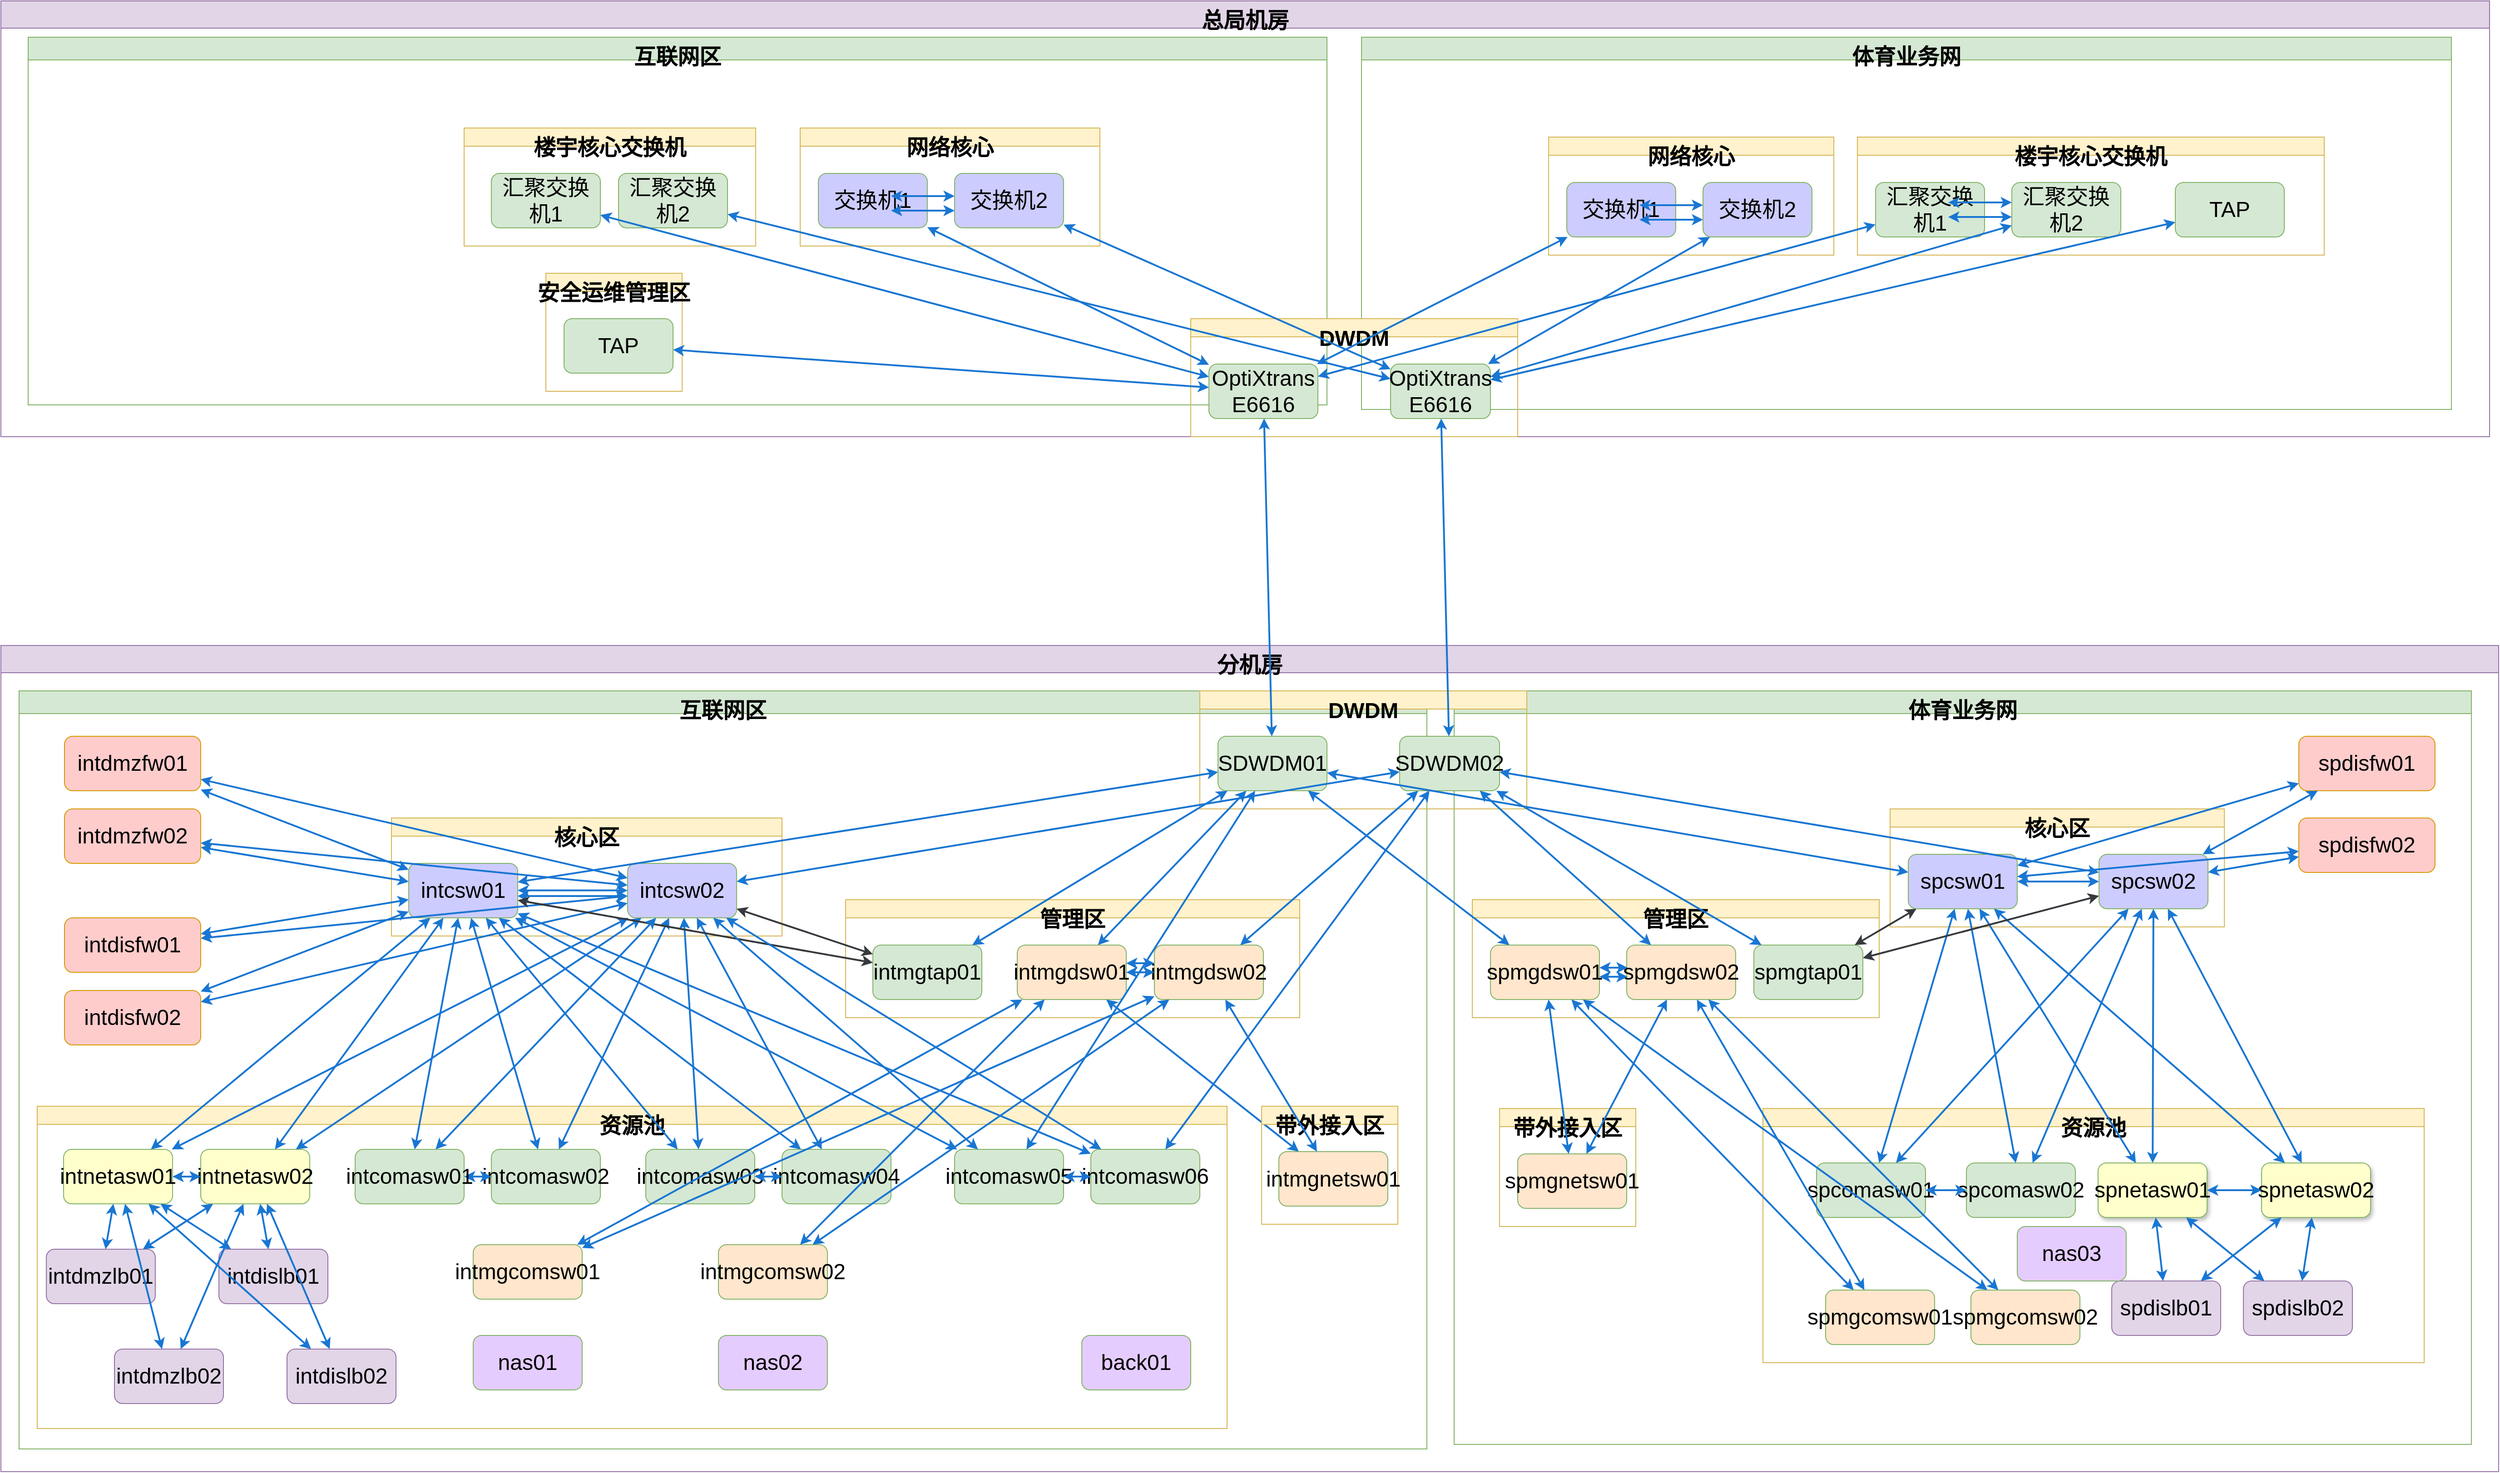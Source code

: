<mxfile version="28.1.2">
  <diagram name="物理拓扑" id="xmyyfjh_Tbff7Rk4LVVE">
    <mxGraphModel dx="566" dy="3459" grid="1" gridSize="10" guides="1" tooltips="1" connect="1" arrows="1" fold="1" page="1" pageScale="1" pageWidth="1654" pageHeight="2339" background="#ffffff" math="0" shadow="0">
      <root>
        <mxCell id="gZRGFAkKeTXL5PkVwCVo-0" />
        <mxCell id="gZRGFAkKeTXL5PkVwCVo-1" parent="gZRGFAkKeTXL5PkVwCVo-0" />
        <mxCell id="gZRGFAkKeTXL5PkVwCVo-2" value="分机房" style="swimlane;fontStyle=1;align=center;verticalAlign=top;horizontal=1;startSize=30;collapsible=0;marginBottom=0;fillColor=#e1d5e7;strokeColor=#9673a6;fontSize=24;" vertex="1" parent="gZRGFAkKeTXL5PkVwCVo-1">
          <mxGeometry x="1920" y="-1120" width="2750" height="910" as="geometry" />
        </mxCell>
        <mxCell id="gZRGFAkKeTXL5PkVwCVo-3" value="体育业务网" style="swimlane;fontStyle=1;align=center;verticalAlign=top;horizontal=1;startSize=25;collapsible=0;marginBottom=0;fillColor=#d5e8d4;strokeColor=#82b366;fontSize=24;" vertex="1" parent="gZRGFAkKeTXL5PkVwCVo-2">
          <mxGeometry x="1600" y="50" width="1120" height="830" as="geometry" />
        </mxCell>
        <mxCell id="gZRGFAkKeTXL5PkVwCVo-4" value="核心区" style="swimlane;fontStyle=1;align=center;verticalAlign=top;horizontal=1;startSize=20;collapsible=0;marginBottom=0;fillColor=#fff2cc;strokeColor=#d6b656;fontSize=24;" vertex="1" parent="gZRGFAkKeTXL5PkVwCVo-3">
          <mxGeometry x="480" y="130" width="368" height="130" as="geometry" />
        </mxCell>
        <mxCell id="gZRGFAkKeTXL5PkVwCVo-5" value="spcsw01" style="rounded=1;whiteSpace=wrap;html=1;fillColor=#CCCCFF;strokeColor=#82b366;fontSize=24;" vertex="1" parent="gZRGFAkKeTXL5PkVwCVo-4">
          <mxGeometry x="20" y="50" width="120" height="60" as="geometry" />
        </mxCell>
        <mxCell id="gZRGFAkKeTXL5PkVwCVo-6" value="spcsw02" style="rounded=1;whiteSpace=wrap;html=1;fillColor=#CCCCFF;strokeColor=#82b366;fontSize=24;" vertex="1" parent="gZRGFAkKeTXL5PkVwCVo-4">
          <mxGeometry x="230" y="50" width="120" height="60" as="geometry" />
        </mxCell>
        <mxCell id="gZRGFAkKeTXL5PkVwCVo-7" value="资源池" style="swimlane;fontStyle=1;align=center;verticalAlign=top;horizontal=1;startSize=20;collapsible=0;marginBottom=0;fillColor=#fff2cc;strokeColor=#d6b656;fontSize=24;" vertex="1" parent="gZRGFAkKeTXL5PkVwCVo-3">
          <mxGeometry x="340" y="460" width="728" height="280" as="geometry" />
        </mxCell>
        <mxCell id="gZRGFAkKeTXL5PkVwCVo-8" value="spmgcomsw01" style="rounded=1;whiteSpace=wrap;html=1;fillColor=#FFE6CC;strokeColor=#82b366;fontSize=24;" vertex="1" parent="gZRGFAkKeTXL5PkVwCVo-7">
          <mxGeometry x="69" y="200" width="120" height="60" as="geometry" />
        </mxCell>
        <mxCell id="gZRGFAkKeTXL5PkVwCVo-9" value="spmgcomsw02" style="rounded=1;whiteSpace=wrap;html=1;fillColor=#FFE6CC;strokeColor=#82b366;fontSize=24;" vertex="1" parent="gZRGFAkKeTXL5PkVwCVo-7">
          <mxGeometry x="229" y="200" width="120" height="60" as="geometry" />
        </mxCell>
        <mxCell id="gZRGFAkKeTXL5PkVwCVo-10" value="spcomasw01" style="rounded=1;whiteSpace=wrap;html=1;fillColor=#d5e8d4;strokeColor=#82b366;fontSize=24;" vertex="1" parent="gZRGFAkKeTXL5PkVwCVo-7">
          <mxGeometry x="59" y="60" width="120" height="60" as="geometry" />
        </mxCell>
        <mxCell id="gZRGFAkKeTXL5PkVwCVo-11" value="spcomasw02" style="rounded=1;whiteSpace=wrap;html=1;fillColor=#d5e8d4;strokeColor=#82b366;fontSize=24;" vertex="1" parent="gZRGFAkKeTXL5PkVwCVo-7">
          <mxGeometry x="224" y="60" width="120" height="60" as="geometry" />
        </mxCell>
        <mxCell id="gZRGFAkKeTXL5PkVwCVo-12" value="" style="strokeWidth=2;strokeColor=#1976d2;dashed=0;edgeStyle=none;rounded=0;curved=0;html=1;startArrow=classic;endArrow=classic;fontSize=24;" edge="1" parent="gZRGFAkKeTXL5PkVwCVo-7" source="gZRGFAkKeTXL5PkVwCVo-10" target="gZRGFAkKeTXL5PkVwCVo-11">
          <mxGeometry relative="1" as="geometry" />
        </mxCell>
        <mxCell id="gZRGFAkKeTXL5PkVwCVo-13" value="spnetasw01" style="rounded=1;whiteSpace=wrap;html=1;fillColor=#FFFFCC;strokeColor=#82b366;fontSize=24;shadow=1;" vertex="1" parent="gZRGFAkKeTXL5PkVwCVo-7">
          <mxGeometry x="369" y="60" width="120" height="60" as="geometry" />
        </mxCell>
        <mxCell id="gZRGFAkKeTXL5PkVwCVo-14" value="spnetasw02" style="rounded=1;whiteSpace=wrap;html=1;fillColor=#FFFFCC;strokeColor=#82b366;fontSize=24;shadow=1;" vertex="1" parent="gZRGFAkKeTXL5PkVwCVo-7">
          <mxGeometry x="549" y="60" width="120" height="60" as="geometry" />
        </mxCell>
        <mxCell id="gZRGFAkKeTXL5PkVwCVo-15" value="" style="strokeWidth=2;strokeColor=#1976d2;dashed=0;edgeStyle=none;rounded=0;curved=0;html=1;startArrow=classic;endArrow=classic;fontSize=24;" edge="1" parent="gZRGFAkKeTXL5PkVwCVo-7" source="gZRGFAkKeTXL5PkVwCVo-13" target="gZRGFAkKeTXL5PkVwCVo-14">
          <mxGeometry relative="1" as="geometry" />
        </mxCell>
        <mxCell id="gZRGFAkKeTXL5PkVwCVo-16" value="spdislb01" style="rounded=1;whiteSpace=wrap;html=1;fillColor=#e1d5e7;strokeColor=#9673a6;fontSize=24;" vertex="1" parent="gZRGFAkKeTXL5PkVwCVo-7">
          <mxGeometry x="384" y="190" width="120" height="60" as="geometry" />
        </mxCell>
        <mxCell id="gZRGFAkKeTXL5PkVwCVo-17" value="spdislb02" style="rounded=1;whiteSpace=wrap;html=1;fillColor=#e1d5e7;strokeColor=#9673a6;fontSize=24;" vertex="1" parent="gZRGFAkKeTXL5PkVwCVo-7">
          <mxGeometry x="529" y="190" width="120" height="60" as="geometry" />
        </mxCell>
        <mxCell id="gZRGFAkKeTXL5PkVwCVo-18" value="" style="strokeWidth=2;strokeColor=#1976d2;dashed=0;edgeStyle=none;rounded=0;curved=0;html=1;startArrow=classic;endArrow=classic;fontSize=24;" edge="1" parent="gZRGFAkKeTXL5PkVwCVo-7" source="gZRGFAkKeTXL5PkVwCVo-13" target="gZRGFAkKeTXL5PkVwCVo-16">
          <mxGeometry relative="1" as="geometry" />
        </mxCell>
        <mxCell id="gZRGFAkKeTXL5PkVwCVo-19" value="" style="strokeWidth=2;strokeColor=#1976d2;dashed=0;edgeStyle=none;rounded=0;curved=0;html=1;startArrow=classic;endArrow=classic;fontSize=24;" edge="1" parent="gZRGFAkKeTXL5PkVwCVo-7" source="gZRGFAkKeTXL5PkVwCVo-14" target="gZRGFAkKeTXL5PkVwCVo-16">
          <mxGeometry relative="1" as="geometry" />
        </mxCell>
        <mxCell id="gZRGFAkKeTXL5PkVwCVo-20" value="" style="strokeWidth=2;strokeColor=#1976d2;dashed=0;edgeStyle=none;rounded=0;curved=0;html=1;startArrow=classic;endArrow=classic;fontSize=24;" edge="1" parent="gZRGFAkKeTXL5PkVwCVo-7" source="gZRGFAkKeTXL5PkVwCVo-13" target="gZRGFAkKeTXL5PkVwCVo-17">
          <mxGeometry relative="1" as="geometry" />
        </mxCell>
        <mxCell id="gZRGFAkKeTXL5PkVwCVo-21" value="" style="strokeWidth=2;strokeColor=#1976d2;dashed=0;edgeStyle=none;rounded=0;curved=0;html=1;startArrow=classic;endArrow=classic;fontSize=24;" edge="1" parent="gZRGFAkKeTXL5PkVwCVo-7" source="gZRGFAkKeTXL5PkVwCVo-14" target="gZRGFAkKeTXL5PkVwCVo-17">
          <mxGeometry relative="1" as="geometry" />
        </mxCell>
        <mxCell id="2DQ-2VVpRKlFRRhz9bUU-0" value="nas03" style="rounded=1;whiteSpace=wrap;html=1;fillColor=#E5CCFF;strokeColor=#82b366;fontSize=24;" vertex="1" parent="gZRGFAkKeTXL5PkVwCVo-7">
          <mxGeometry x="280" y="130" width="120" height="60" as="geometry" />
        </mxCell>
        <mxCell id="gZRGFAkKeTXL5PkVwCVo-22" value="" style="strokeWidth=2;strokeColor=#1976d2;dashed=0;edgeStyle=none;rounded=0;curved=0;html=1;startArrow=classic;endArrow=classic;fontSize=24;" edge="1" parent="gZRGFAkKeTXL5PkVwCVo-3" source="gZRGFAkKeTXL5PkVwCVo-5" target="gZRGFAkKeTXL5PkVwCVo-10">
          <mxGeometry relative="1" as="geometry" />
        </mxCell>
        <mxCell id="gZRGFAkKeTXL5PkVwCVo-23" value="" style="strokeWidth=2;strokeColor=#1976d2;dashed=0;edgeStyle=none;rounded=0;curved=0;html=1;startArrow=classic;endArrow=classic;fontSize=24;" edge="1" parent="gZRGFAkKeTXL5PkVwCVo-3" source="gZRGFAkKeTXL5PkVwCVo-6" target="gZRGFAkKeTXL5PkVwCVo-10">
          <mxGeometry relative="1" as="geometry" />
        </mxCell>
        <mxCell id="gZRGFAkKeTXL5PkVwCVo-24" value="" style="strokeWidth=2;strokeColor=#1976d2;dashed=0;edgeStyle=none;rounded=0;curved=0;html=1;startArrow=classic;endArrow=classic;fontSize=24;" edge="1" parent="gZRGFAkKeTXL5PkVwCVo-3" source="gZRGFAkKeTXL5PkVwCVo-5" target="gZRGFAkKeTXL5PkVwCVo-13">
          <mxGeometry relative="1" as="geometry" />
        </mxCell>
        <mxCell id="gZRGFAkKeTXL5PkVwCVo-25" value="" style="strokeWidth=2;strokeColor=#1976d2;dashed=0;edgeStyle=none;rounded=0;curved=0;html=1;startArrow=classic;endArrow=classic;fontSize=24;" edge="1" parent="gZRGFAkKeTXL5PkVwCVo-3" source="gZRGFAkKeTXL5PkVwCVo-6" target="gZRGFAkKeTXL5PkVwCVo-13">
          <mxGeometry relative="1" as="geometry" />
        </mxCell>
        <mxCell id="gZRGFAkKeTXL5PkVwCVo-26" value="" style="strokeWidth=2;strokeColor=#1976d2;dashed=0;edgeStyle=none;rounded=0;curved=0;html=1;startArrow=classic;endArrow=classic;fontSize=24;" edge="1" parent="gZRGFAkKeTXL5PkVwCVo-3" source="gZRGFAkKeTXL5PkVwCVo-5" target="gZRGFAkKeTXL5PkVwCVo-14">
          <mxGeometry relative="1" as="geometry" />
        </mxCell>
        <mxCell id="gZRGFAkKeTXL5PkVwCVo-27" value="" style="strokeWidth=2;strokeColor=#1976d2;dashed=0;edgeStyle=none;rounded=0;curved=0;html=1;startArrow=classic;endArrow=classic;fontSize=24;" edge="1" parent="gZRGFAkKeTXL5PkVwCVo-3" source="gZRGFAkKeTXL5PkVwCVo-6" target="gZRGFAkKeTXL5PkVwCVo-14">
          <mxGeometry relative="1" as="geometry" />
        </mxCell>
        <mxCell id="gZRGFAkKeTXL5PkVwCVo-28" value="" style="strokeWidth=2;strokeColor=#1976d2;dashed=0;edgeStyle=none;rounded=0;curved=0;html=1;startArrow=classic;endArrow=classic;fontSize=24;" edge="1" parent="gZRGFAkKeTXL5PkVwCVo-3" source="gZRGFAkKeTXL5PkVwCVo-5" target="gZRGFAkKeTXL5PkVwCVo-11">
          <mxGeometry relative="1" as="geometry" />
        </mxCell>
        <mxCell id="gZRGFAkKeTXL5PkVwCVo-29" value="" style="strokeWidth=2;strokeColor=#1976d2;dashed=0;edgeStyle=none;rounded=0;curved=0;html=1;startArrow=classic;endArrow=classic;fontSize=24;" edge="1" parent="gZRGFAkKeTXL5PkVwCVo-3" source="gZRGFAkKeTXL5PkVwCVo-6" target="gZRGFAkKeTXL5PkVwCVo-11">
          <mxGeometry relative="1" as="geometry" />
        </mxCell>
        <mxCell id="gZRGFAkKeTXL5PkVwCVo-30" value="spdisfw02" style="rounded=1;whiteSpace=wrap;html=1;fillColor=#FFCCCC;strokeColor=#d79b00;fontSize=24;" vertex="1" parent="gZRGFAkKeTXL5PkVwCVo-3">
          <mxGeometry x="930" y="140" width="150" height="60" as="geometry" />
        </mxCell>
        <mxCell id="gZRGFAkKeTXL5PkVwCVo-31" value="" style="strokeWidth=2;strokeColor=#1976d2;dashed=0;edgeStyle=none;rounded=0;curved=0;html=1;startArrow=classic;endArrow=classic;fontSize=24;" edge="1" parent="gZRGFAkKeTXL5PkVwCVo-3" source="gZRGFAkKeTXL5PkVwCVo-5" target="gZRGFAkKeTXL5PkVwCVo-30">
          <mxGeometry relative="1" as="geometry" />
        </mxCell>
        <mxCell id="gZRGFAkKeTXL5PkVwCVo-32" value="" style="strokeWidth=2;strokeColor=#1976d2;dashed=0;edgeStyle=none;rounded=0;curved=0;html=1;startArrow=classic;endArrow=classic;fontSize=24;" edge="1" parent="gZRGFAkKeTXL5PkVwCVo-3" source="gZRGFAkKeTXL5PkVwCVo-6" target="gZRGFAkKeTXL5PkVwCVo-30">
          <mxGeometry relative="1" as="geometry" />
        </mxCell>
        <mxCell id="gZRGFAkKeTXL5PkVwCVo-33" value="spdisfw01" style="rounded=1;whiteSpace=wrap;html=1;fillColor=#FFCCCC;strokeColor=#d79b00;fontSize=24;" vertex="1" parent="gZRGFAkKeTXL5PkVwCVo-3">
          <mxGeometry x="930" y="50" width="150" height="60" as="geometry" />
        </mxCell>
        <mxCell id="gZRGFAkKeTXL5PkVwCVo-34" value="" style="strokeWidth=2;strokeColor=#1976d2;dashed=0;edgeStyle=none;rounded=0;curved=0;html=1;startArrow=classic;endArrow=classic;fontSize=24;" edge="1" parent="gZRGFAkKeTXL5PkVwCVo-3" source="gZRGFAkKeTXL5PkVwCVo-5" target="gZRGFAkKeTXL5PkVwCVo-33">
          <mxGeometry relative="1" as="geometry" />
        </mxCell>
        <mxCell id="gZRGFAkKeTXL5PkVwCVo-35" value="" style="strokeWidth=2;strokeColor=#1976d2;dashed=0;edgeStyle=none;rounded=0;curved=0;html=1;startArrow=classic;endArrow=classic;fontSize=24;" edge="1" parent="gZRGFAkKeTXL5PkVwCVo-3" source="gZRGFAkKeTXL5PkVwCVo-6" target="gZRGFAkKeTXL5PkVwCVo-33">
          <mxGeometry relative="1" as="geometry" />
        </mxCell>
        <mxCell id="gZRGFAkKeTXL5PkVwCVo-36" value="管理区" style="swimlane;fontStyle=1;align=center;verticalAlign=top;horizontal=1;startSize=20;collapsible=0;marginBottom=0;fillColor=#fff2cc;strokeColor=#d6b656;fontSize=24;" vertex="1" parent="gZRGFAkKeTXL5PkVwCVo-3">
          <mxGeometry x="20" y="230" width="448" height="130" as="geometry" />
        </mxCell>
        <mxCell id="gZRGFAkKeTXL5PkVwCVo-37" value="spmgdsw01" style="rounded=1;whiteSpace=wrap;html=1;fillColor=#FFE6CC;strokeColor=#82b366;fontSize=24;" vertex="1" parent="gZRGFAkKeTXL5PkVwCVo-36">
          <mxGeometry x="20" y="50" width="120" height="60" as="geometry" />
        </mxCell>
        <mxCell id="gZRGFAkKeTXL5PkVwCVo-38" value="spmgdsw02" style="rounded=1;whiteSpace=wrap;html=1;fillColor=#FFE6CC;strokeColor=#82b366;fontSize=24;" vertex="1" parent="gZRGFAkKeTXL5PkVwCVo-36">
          <mxGeometry x="170" y="50" width="120" height="60" as="geometry" />
        </mxCell>
        <mxCell id="gZRGFAkKeTXL5PkVwCVo-39" value="spmgtap01" style="rounded=1;whiteSpace=wrap;html=1;fillColor=#d5e8d4;strokeColor=#82b366;fontSize=24;" vertex="1" parent="gZRGFAkKeTXL5PkVwCVo-36">
          <mxGeometry x="310" y="50" width="120" height="60" as="geometry" />
        </mxCell>
        <mxCell id="gZRGFAkKeTXL5PkVwCVo-40" value="" style="strokeWidth=2;strokeColor=#1976d2;dashed=0;edgeStyle=none;rounded=0;curved=0;html=1;startArrow=classic;endArrow=classic;fontSize=24;" edge="1" parent="gZRGFAkKeTXL5PkVwCVo-36">
          <mxGeometry relative="1" as="geometry">
            <mxPoint x="171" y="84.89" as="sourcePoint" />
            <mxPoint x="140" y="84.89" as="targetPoint" />
          </mxGeometry>
        </mxCell>
        <mxCell id="gZRGFAkKeTXL5PkVwCVo-41" value="" style="strokeWidth=2;strokeColor=#1976d2;dashed=0;edgeStyle=none;rounded=0;curved=0;html=1;startArrow=classic;endArrow=classic;fontSize=24;" edge="1" parent="gZRGFAkKeTXL5PkVwCVo-36">
          <mxGeometry relative="1" as="geometry">
            <mxPoint x="171" y="74.89" as="sourcePoint" />
            <mxPoint x="140" y="74.89" as="targetPoint" />
          </mxGeometry>
        </mxCell>
        <mxCell id="gZRGFAkKeTXL5PkVwCVo-42" value="" style="strokeWidth=2;strokeColor=#36393d;dashed=0;edgeStyle=none;rounded=0;curved=0;html=1;startArrow=classic;endArrow=classic;fontSize=24;fillColor=#cce5ff;" edge="1" parent="gZRGFAkKeTXL5PkVwCVo-3" source="gZRGFAkKeTXL5PkVwCVo-5" target="gZRGFAkKeTXL5PkVwCVo-39">
          <mxGeometry relative="1" as="geometry">
            <mxPoint x="347" y="820" as="sourcePoint" />
            <mxPoint x="122" y="650" as="targetPoint" />
          </mxGeometry>
        </mxCell>
        <mxCell id="gZRGFAkKeTXL5PkVwCVo-43" value="" style="strokeWidth=2;strokeColor=#36393d;dashed=0;edgeStyle=none;rounded=0;curved=0;html=1;startArrow=classic;endArrow=classic;fontSize=24;fillColor=#cce5ff;" edge="1" parent="gZRGFAkKeTXL5PkVwCVo-3" source="gZRGFAkKeTXL5PkVwCVo-39" target="gZRGFAkKeTXL5PkVwCVo-6">
          <mxGeometry relative="1" as="geometry">
            <mxPoint x="337" y="800" as="sourcePoint" />
            <mxPoint x="112" y="630" as="targetPoint" />
          </mxGeometry>
        </mxCell>
        <mxCell id="gZRGFAkKeTXL5PkVwCVo-44" value="带外接入区" style="swimlane;fontStyle=1;align=center;verticalAlign=top;horizontal=1;startSize=20;collapsible=0;marginBottom=0;fillColor=#fff2cc;strokeColor=#d6b656;fontSize=24;" vertex="1" parent="gZRGFAkKeTXL5PkVwCVo-3">
          <mxGeometry x="50" y="460" width="150" height="130" as="geometry" />
        </mxCell>
        <mxCell id="gZRGFAkKeTXL5PkVwCVo-45" value="spmgnetsw01" style="rounded=1;whiteSpace=wrap;html=1;fillColor=#FFE6CC;strokeColor=#82b366;fontSize=24;" vertex="1" parent="gZRGFAkKeTXL5PkVwCVo-44">
          <mxGeometry x="20" y="50" width="120" height="60" as="geometry" />
        </mxCell>
        <mxCell id="gZRGFAkKeTXL5PkVwCVo-46" value="" style="strokeWidth=2;strokeColor=#1976d2;dashed=0;edgeStyle=none;rounded=0;curved=0;html=1;startArrow=classic;endArrow=classic;fontSize=24;" edge="1" parent="gZRGFAkKeTXL5PkVwCVo-3" source="gZRGFAkKeTXL5PkVwCVo-37" target="gZRGFAkKeTXL5PkVwCVo-45">
          <mxGeometry relative="1" as="geometry" />
        </mxCell>
        <mxCell id="gZRGFAkKeTXL5PkVwCVo-47" value="" style="strokeWidth=2;strokeColor=#1976d2;dashed=0;edgeStyle=none;rounded=0;curved=0;html=1;startArrow=classic;endArrow=classic;fontSize=24;" edge="1" parent="gZRGFAkKeTXL5PkVwCVo-3" source="gZRGFAkKeTXL5PkVwCVo-38" target="gZRGFAkKeTXL5PkVwCVo-45">
          <mxGeometry relative="1" as="geometry" />
        </mxCell>
        <mxCell id="gZRGFAkKeTXL5PkVwCVo-48" value="互联网区" style="swimlane;fontStyle=1;align=center;verticalAlign=top;horizontal=1;startSize=25;collapsible=0;marginBottom=0;fillColor=#d5e8d4;strokeColor=#82b366;fontSize=24;" vertex="1" parent="gZRGFAkKeTXL5PkVwCVo-2">
          <mxGeometry x="20" y="50" width="1550" height="835" as="geometry" />
        </mxCell>
        <mxCell id="gZRGFAkKeTXL5PkVwCVo-49" value="核心区" style="swimlane;fontStyle=1;align=center;verticalAlign=top;horizontal=1;startSize=20;collapsible=0;marginBottom=0;fillColor=#fff2cc;strokeColor=#d6b656;fontSize=24;" vertex="1" parent="gZRGFAkKeTXL5PkVwCVo-48">
          <mxGeometry x="410" y="140" width="430" height="130" as="geometry" />
        </mxCell>
        <mxCell id="gZRGFAkKeTXL5PkVwCVo-50" value="intcsw01" style="rounded=1;whiteSpace=wrap;html=1;fillColor=#CCCCFF;strokeColor=#82b366;fontSize=24;" vertex="1" parent="gZRGFAkKeTXL5PkVwCVo-49">
          <mxGeometry x="19" y="50" width="120" height="60" as="geometry" />
        </mxCell>
        <mxCell id="gZRGFAkKeTXL5PkVwCVo-51" value="intcsw02" style="rounded=1;whiteSpace=wrap;html=1;fillColor=#CCCCFF;strokeColor=#82b366;fontSize=24;" vertex="1" parent="gZRGFAkKeTXL5PkVwCVo-49">
          <mxGeometry x="260" y="50" width="120" height="60" as="geometry" />
        </mxCell>
        <mxCell id="gZRGFAkKeTXL5PkVwCVo-52" value="" style="strokeWidth=2;strokeColor=#1976d2;dashed=0;edgeStyle=none;rounded=0;curved=0;html=1;startArrow=classic;endArrow=classic;fontSize=24;" edge="1" parent="gZRGFAkKeTXL5PkVwCVo-49">
          <mxGeometry relative="1" as="geometry">
            <mxPoint x="260" y="86" as="sourcePoint" />
            <mxPoint x="139" y="86" as="targetPoint" />
          </mxGeometry>
        </mxCell>
        <mxCell id="gZRGFAkKeTXL5PkVwCVo-53" value="" style="strokeWidth=2;strokeColor=#1976d2;dashed=0;edgeStyle=none;rounded=0;curved=0;html=1;startArrow=classic;endArrow=classic;fontSize=24;" edge="1" parent="gZRGFAkKeTXL5PkVwCVo-49">
          <mxGeometry relative="1" as="geometry">
            <mxPoint x="260" y="86" as="sourcePoint" />
            <mxPoint x="139" y="86" as="targetPoint" />
          </mxGeometry>
        </mxCell>
        <mxCell id="gZRGFAkKeTXL5PkVwCVo-54" value="" style="strokeWidth=2;strokeColor=#1976d2;dashed=0;edgeStyle=none;rounded=0;curved=0;html=1;startArrow=classic;endArrow=classic;fontSize=24;" edge="1" parent="gZRGFAkKeTXL5PkVwCVo-49">
          <mxGeometry relative="1" as="geometry">
            <mxPoint x="260" y="79.8" as="sourcePoint" />
            <mxPoint x="139" y="79.8" as="targetPoint" />
          </mxGeometry>
        </mxCell>
        <mxCell id="gZRGFAkKeTXL5PkVwCVo-55" value="资源池" style="swimlane;fontStyle=1;align=center;verticalAlign=top;horizontal=1;startSize=20;collapsible=0;marginBottom=0;fillColor=#fff2cc;strokeColor=#d6b656;fontSize=24;" vertex="1" parent="gZRGFAkKeTXL5PkVwCVo-48">
          <mxGeometry x="20" y="457.5" width="1310" height="355" as="geometry" />
        </mxCell>
        <mxCell id="gZRGFAkKeTXL5PkVwCVo-56" value="intmgcomsw01" style="rounded=1;whiteSpace=wrap;html=1;fillColor=#FFE6CC;strokeColor=#82b366;fontSize=24;" vertex="1" parent="gZRGFAkKeTXL5PkVwCVo-55">
          <mxGeometry x="480" y="152.5" width="120" height="60" as="geometry" />
        </mxCell>
        <mxCell id="gZRGFAkKeTXL5PkVwCVo-57" value="intnetasw02" style="rounded=1;whiteSpace=wrap;html=1;fillColor=#FFFFCC;strokeColor=#82b366;fontSize=24;" vertex="1" parent="gZRGFAkKeTXL5PkVwCVo-55">
          <mxGeometry x="180" y="47.5" width="120" height="60" as="geometry" />
        </mxCell>
        <mxCell id="gZRGFAkKeTXL5PkVwCVo-58" value="intnetasw01" style="rounded=1;whiteSpace=wrap;html=1;fillColor=#FFFFCC;strokeColor=#82b366;fontSize=24;" vertex="1" parent="gZRGFAkKeTXL5PkVwCVo-55">
          <mxGeometry x="29" y="47.5" width="120" height="60" as="geometry" />
        </mxCell>
        <mxCell id="gZRGFAkKeTXL5PkVwCVo-59" value="" style="strokeWidth=2;strokeColor=#1976d2;dashed=0;edgeStyle=none;rounded=0;curved=0;html=1;startArrow=classic;endArrow=classic;fontSize=24;" edge="1" parent="gZRGFAkKeTXL5PkVwCVo-55" source="gZRGFAkKeTXL5PkVwCVo-58" target="gZRGFAkKeTXL5PkVwCVo-57">
          <mxGeometry relative="1" as="geometry" />
        </mxCell>
        <mxCell id="gZRGFAkKeTXL5PkVwCVo-60" value="intdmzlb01" style="rounded=1;whiteSpace=wrap;html=1;fillColor=#e1d5e7;strokeColor=#9673a6;fontSize=24;" vertex="1" parent="gZRGFAkKeTXL5PkVwCVo-55">
          <mxGeometry x="10" y="157.5" width="120" height="60" as="geometry" />
        </mxCell>
        <mxCell id="gZRGFAkKeTXL5PkVwCVo-61" value="" style="strokeWidth=2;strokeColor=#1976d2;dashed=0;edgeStyle=none;rounded=0;curved=0;html=1;startArrow=classic;endArrow=classic;fontSize=24;" edge="1" parent="gZRGFAkKeTXL5PkVwCVo-55" source="gZRGFAkKeTXL5PkVwCVo-58" target="gZRGFAkKeTXL5PkVwCVo-60">
          <mxGeometry relative="1" as="geometry" />
        </mxCell>
        <mxCell id="gZRGFAkKeTXL5PkVwCVo-62" value="" style="strokeWidth=2;strokeColor=#1976d2;dashed=0;edgeStyle=none;rounded=0;curved=0;html=1;startArrow=classic;endArrow=classic;fontSize=24;" edge="1" parent="gZRGFAkKeTXL5PkVwCVo-55" source="gZRGFAkKeTXL5PkVwCVo-57" target="gZRGFAkKeTXL5PkVwCVo-60">
          <mxGeometry relative="1" as="geometry" />
        </mxCell>
        <mxCell id="gZRGFAkKeTXL5PkVwCVo-63" value="intdislb01" style="rounded=1;whiteSpace=wrap;html=1;fillColor=#e1d5e7;strokeColor=#9673a6;fontSize=24;" vertex="1" parent="gZRGFAkKeTXL5PkVwCVo-55">
          <mxGeometry x="200" y="157.5" width="120" height="60" as="geometry" />
        </mxCell>
        <mxCell id="gZRGFAkKeTXL5PkVwCVo-64" value="" style="strokeWidth=2;strokeColor=#1976d2;dashed=0;edgeStyle=none;rounded=0;curved=0;html=1;startArrow=classic;endArrow=classic;fontSize=24;" edge="1" parent="gZRGFAkKeTXL5PkVwCVo-55" source="gZRGFAkKeTXL5PkVwCVo-58" target="gZRGFAkKeTXL5PkVwCVo-63">
          <mxGeometry relative="1" as="geometry" />
        </mxCell>
        <mxCell id="gZRGFAkKeTXL5PkVwCVo-65" value="" style="strokeWidth=2;strokeColor=#1976d2;dashed=0;edgeStyle=none;rounded=0;curved=0;html=1;startArrow=classic;endArrow=classic;fontSize=24;" edge="1" parent="gZRGFAkKeTXL5PkVwCVo-55" source="gZRGFAkKeTXL5PkVwCVo-57" target="gZRGFAkKeTXL5PkVwCVo-63">
          <mxGeometry relative="1" as="geometry" />
        </mxCell>
        <mxCell id="gZRGFAkKeTXL5PkVwCVo-66" value="intcomasw02" style="rounded=1;whiteSpace=wrap;html=1;fillColor=#d5e8d4;strokeColor=#82b366;fontSize=24;" vertex="1" parent="gZRGFAkKeTXL5PkVwCVo-55">
          <mxGeometry x="500" y="47.5" width="120" height="60" as="geometry" />
        </mxCell>
        <mxCell id="gZRGFAkKeTXL5PkVwCVo-67" value="" style="strokeWidth=2;strokeColor=#1976d2;dashed=0;edgeStyle=none;rounded=0;curved=0;html=1;startArrow=classic;endArrow=classic;fontSize=24;" edge="1" parent="gZRGFAkKeTXL5PkVwCVo-55" source="gZRGFAkKeTXL5PkVwCVo-68" target="gZRGFAkKeTXL5PkVwCVo-66">
          <mxGeometry relative="1" as="geometry" />
        </mxCell>
        <mxCell id="gZRGFAkKeTXL5PkVwCVo-68" value="intcomasw01" style="rounded=1;whiteSpace=wrap;html=1;fillColor=#d5e8d4;strokeColor=#82b366;fontSize=24;" vertex="1" parent="gZRGFAkKeTXL5PkVwCVo-55">
          <mxGeometry x="350" y="47.5" width="120" height="60" as="geometry" />
        </mxCell>
        <mxCell id="gZRGFAkKeTXL5PkVwCVo-69" value="intmgcomsw02" style="rounded=1;whiteSpace=wrap;html=1;fillColor=#FFE6CC;strokeColor=#82b366;fontSize=24;" vertex="1" parent="gZRGFAkKeTXL5PkVwCVo-55">
          <mxGeometry x="750" y="152.5" width="120" height="60" as="geometry" />
        </mxCell>
        <mxCell id="gZRGFAkKeTXL5PkVwCVo-70" value="intcomasw03" style="rounded=1;whiteSpace=wrap;html=1;fillColor=#d5e8d4;strokeColor=#82b366;fontSize=24;" vertex="1" parent="gZRGFAkKeTXL5PkVwCVo-55">
          <mxGeometry x="670" y="47.5" width="120" height="60" as="geometry" />
        </mxCell>
        <mxCell id="gZRGFAkKeTXL5PkVwCVo-71" value="intcomasw04" style="rounded=1;whiteSpace=wrap;html=1;fillColor=#d5e8d4;strokeColor=#82b366;fontSize=24;" vertex="1" parent="gZRGFAkKeTXL5PkVwCVo-55">
          <mxGeometry x="820" y="47.5" width="120" height="60" as="geometry" />
        </mxCell>
        <mxCell id="gZRGFAkKeTXL5PkVwCVo-72" value="" style="strokeWidth=2;strokeColor=#1976d2;dashed=0;edgeStyle=none;rounded=0;curved=0;html=1;startArrow=classic;endArrow=classic;fontSize=24;" edge="1" parent="gZRGFAkKeTXL5PkVwCVo-55" source="gZRGFAkKeTXL5PkVwCVo-70" target="gZRGFAkKeTXL5PkVwCVo-71">
          <mxGeometry relative="1" as="geometry" />
        </mxCell>
        <mxCell id="gZRGFAkKeTXL5PkVwCVo-73" value="intdislb02" style="rounded=1;whiteSpace=wrap;html=1;fillColor=#e1d5e7;strokeColor=#9673a6;fontSize=24;" vertex="1" parent="gZRGFAkKeTXL5PkVwCVo-55">
          <mxGeometry x="275" y="267.5" width="120" height="60" as="geometry" />
        </mxCell>
        <mxCell id="gZRGFAkKeTXL5PkVwCVo-74" value="&lt;div&gt;intdmzlb02&lt;/div&gt;" style="rounded=1;whiteSpace=wrap;html=1;fillColor=#e1d5e7;strokeColor=#9673a6;fontSize=24;" vertex="1" parent="gZRGFAkKeTXL5PkVwCVo-55">
          <mxGeometry x="85" y="267.5" width="120" height="60" as="geometry" />
        </mxCell>
        <mxCell id="gZRGFAkKeTXL5PkVwCVo-75" value="" style="strokeWidth=2;strokeColor=#1976d2;dashed=0;edgeStyle=none;rounded=0;curved=0;html=1;startArrow=classic;endArrow=classic;fontSize=24;" edge="1" parent="gZRGFAkKeTXL5PkVwCVo-55" source="gZRGFAkKeTXL5PkVwCVo-58" target="gZRGFAkKeTXL5PkVwCVo-73">
          <mxGeometry relative="1" as="geometry">
            <mxPoint x="200.36" y="200.5" as="sourcePoint" />
            <mxPoint x="122.36" y="250.5" as="targetPoint" />
          </mxGeometry>
        </mxCell>
        <mxCell id="gZRGFAkKeTXL5PkVwCVo-76" value="" style="strokeWidth=2;strokeColor=#1976d2;dashed=0;edgeStyle=none;rounded=0;curved=0;html=1;startArrow=classic;endArrow=classic;fontSize=24;" edge="1" parent="gZRGFAkKeTXL5PkVwCVo-55" source="gZRGFAkKeTXL5PkVwCVo-57" target="gZRGFAkKeTXL5PkVwCVo-74">
          <mxGeometry relative="1" as="geometry">
            <mxPoint x="138" y="207.5" as="sourcePoint" />
            <mxPoint x="60" y="257.5" as="targetPoint" />
          </mxGeometry>
        </mxCell>
        <mxCell id="gZRGFAkKeTXL5PkVwCVo-77" value="" style="strokeWidth=2;strokeColor=#1976d2;dashed=0;edgeStyle=none;rounded=0;curved=0;html=1;startArrow=classic;endArrow=classic;fontSize=24;" edge="1" parent="gZRGFAkKeTXL5PkVwCVo-55" source="gZRGFAkKeTXL5PkVwCVo-58" target="gZRGFAkKeTXL5PkVwCVo-74">
          <mxGeometry relative="1" as="geometry">
            <mxPoint x="168" y="257" as="sourcePoint" />
            <mxPoint x="90" y="307" as="targetPoint" />
          </mxGeometry>
        </mxCell>
        <mxCell id="gZRGFAkKeTXL5PkVwCVo-78" value="" style="strokeWidth=2;strokeColor=#1976d2;dashed=0;edgeStyle=none;rounded=0;curved=0;html=1;startArrow=classic;endArrow=classic;fontSize=24;" edge="1" parent="gZRGFAkKeTXL5PkVwCVo-55" source="gZRGFAkKeTXL5PkVwCVo-57" target="gZRGFAkKeTXL5PkVwCVo-73">
          <mxGeometry relative="1" as="geometry">
            <mxPoint x="230.36" y="250" as="sourcePoint" />
            <mxPoint x="152.36" y="300" as="targetPoint" />
          </mxGeometry>
        </mxCell>
        <mxCell id="gZRGFAkKeTXL5PkVwCVo-79" value="intcomasw05" style="rounded=1;whiteSpace=wrap;html=1;fillColor=#d5e8d4;strokeColor=#82b366;fontSize=24;" vertex="1" parent="gZRGFAkKeTXL5PkVwCVo-55">
          <mxGeometry x="1010" y="47.5" width="120" height="60" as="geometry" />
        </mxCell>
        <mxCell id="gZRGFAkKeTXL5PkVwCVo-80" value="intcomasw06" style="rounded=1;whiteSpace=wrap;html=1;fillColor=#d5e8d4;strokeColor=#82b366;fontSize=24;" vertex="1" parent="gZRGFAkKeTXL5PkVwCVo-55">
          <mxGeometry x="1160" y="47.5" width="120" height="60" as="geometry" />
        </mxCell>
        <mxCell id="gZRGFAkKeTXL5PkVwCVo-81" value="" style="strokeWidth=2;strokeColor=#1976d2;dashed=0;edgeStyle=none;rounded=0;curved=0;html=1;startArrow=classic;endArrow=classic;fontSize=24;" edge="1" parent="gZRGFAkKeTXL5PkVwCVo-55" source="gZRGFAkKeTXL5PkVwCVo-79" target="gZRGFAkKeTXL5PkVwCVo-80">
          <mxGeometry relative="1" as="geometry" />
        </mxCell>
        <mxCell id="gZRGFAkKeTXL5PkVwCVo-82" value="nas02" style="rounded=1;whiteSpace=wrap;html=1;fillColor=#E5CCFF;strokeColor=#82b366;fontSize=24;" vertex="1" parent="gZRGFAkKeTXL5PkVwCVo-55">
          <mxGeometry x="750" y="252.5" width="120" height="60" as="geometry" />
        </mxCell>
        <mxCell id="gZRGFAkKeTXL5PkVwCVo-83" value="nas01" style="rounded=1;whiteSpace=wrap;html=1;fillColor=#E5CCFF;strokeColor=#82b366;fontSize=24;" vertex="1" parent="gZRGFAkKeTXL5PkVwCVo-55">
          <mxGeometry x="480" y="252.5" width="120" height="60" as="geometry" />
        </mxCell>
        <mxCell id="gZRGFAkKeTXL5PkVwCVo-85" value="back01" style="rounded=1;whiteSpace=wrap;html=1;fillColor=#E5CCFF;strokeColor=#82b366;fontSize=24;" vertex="1" parent="gZRGFAkKeTXL5PkVwCVo-55">
          <mxGeometry x="1150" y="252.5" width="120" height="60" as="geometry" />
        </mxCell>
        <mxCell id="gZRGFAkKeTXL5PkVwCVo-86" value="" style="strokeWidth=2;strokeColor=#1976d2;dashed=0;edgeStyle=none;rounded=0;curved=0;html=1;startArrow=classic;endArrow=classic;fontSize=24;" edge="1" parent="gZRGFAkKeTXL5PkVwCVo-48" source="gZRGFAkKeTXL5PkVwCVo-50" target="gZRGFAkKeTXL5PkVwCVo-104">
          <mxGeometry relative="1" as="geometry" />
        </mxCell>
        <mxCell id="gZRGFAkKeTXL5PkVwCVo-87" value="" style="strokeWidth=2;strokeColor=#1976d2;dashed=0;edgeStyle=none;rounded=0;curved=0;html=1;startArrow=classic;endArrow=classic;fontSize=24;" edge="1" parent="gZRGFAkKeTXL5PkVwCVo-48" source="gZRGFAkKeTXL5PkVwCVo-51" target="gZRGFAkKeTXL5PkVwCVo-104">
          <mxGeometry relative="1" as="geometry" />
        </mxCell>
        <mxCell id="gZRGFAkKeTXL5PkVwCVo-88" value="" style="strokeWidth=2;strokeColor=#1976d2;dashed=0;edgeStyle=none;rounded=0;curved=0;html=1;startArrow=classic;endArrow=classic;fontSize=24;" edge="1" parent="gZRGFAkKeTXL5PkVwCVo-48" source="gZRGFAkKeTXL5PkVwCVo-50" target="gZRGFAkKeTXL5PkVwCVo-105">
          <mxGeometry relative="1" as="geometry" />
        </mxCell>
        <mxCell id="gZRGFAkKeTXL5PkVwCVo-89" value="" style="strokeWidth=2;strokeColor=#1976d2;dashed=0;edgeStyle=none;rounded=0;curved=0;html=1;startArrow=classic;endArrow=classic;fontSize=24;" edge="1" parent="gZRGFAkKeTXL5PkVwCVo-48" source="gZRGFAkKeTXL5PkVwCVo-51" target="gZRGFAkKeTXL5PkVwCVo-105">
          <mxGeometry relative="1" as="geometry" />
        </mxCell>
        <mxCell id="gZRGFAkKeTXL5PkVwCVo-90" value="" style="strokeWidth=2;strokeColor=#1976d2;dashed=0;edgeStyle=none;rounded=0;curved=0;html=1;startArrow=classic;endArrow=classic;fontSize=24;" edge="1" parent="gZRGFAkKeTXL5PkVwCVo-48" source="gZRGFAkKeTXL5PkVwCVo-50" target="gZRGFAkKeTXL5PkVwCVo-66">
          <mxGeometry relative="1" as="geometry" />
        </mxCell>
        <mxCell id="gZRGFAkKeTXL5PkVwCVo-91" value="" style="strokeWidth=2;strokeColor=#1976d2;dashed=0;edgeStyle=none;rounded=0;curved=0;html=1;startArrow=classic;endArrow=classic;fontSize=24;" edge="1" parent="gZRGFAkKeTXL5PkVwCVo-48" source="gZRGFAkKeTXL5PkVwCVo-51" target="gZRGFAkKeTXL5PkVwCVo-66">
          <mxGeometry relative="1" as="geometry" />
        </mxCell>
        <mxCell id="gZRGFAkKeTXL5PkVwCVo-92" value="" style="strokeWidth=2;strokeColor=#1976d2;dashed=0;edgeStyle=none;rounded=0;curved=0;html=1;startArrow=classic;endArrow=classic;fontSize=24;" edge="1" parent="gZRGFAkKeTXL5PkVwCVo-48" source="gZRGFAkKeTXL5PkVwCVo-50" target="gZRGFAkKeTXL5PkVwCVo-106">
          <mxGeometry relative="1" as="geometry" />
        </mxCell>
        <mxCell id="gZRGFAkKeTXL5PkVwCVo-93" value="" style="strokeWidth=2;strokeColor=#1976d2;dashed=0;edgeStyle=none;rounded=0;curved=0;html=1;startArrow=classic;endArrow=classic;fontSize=24;" edge="1" parent="gZRGFAkKeTXL5PkVwCVo-48" source="gZRGFAkKeTXL5PkVwCVo-51" target="gZRGFAkKeTXL5PkVwCVo-106">
          <mxGeometry relative="1" as="geometry" />
        </mxCell>
        <mxCell id="gZRGFAkKeTXL5PkVwCVo-94" value="" style="strokeWidth=2;strokeColor=#1976d2;dashed=0;edgeStyle=none;rounded=0;curved=0;html=1;startArrow=classic;endArrow=classic;fontSize=24;" edge="1" parent="gZRGFAkKeTXL5PkVwCVo-48" source="gZRGFAkKeTXL5PkVwCVo-50" target="gZRGFAkKeTXL5PkVwCVo-107">
          <mxGeometry relative="1" as="geometry" />
        </mxCell>
        <mxCell id="gZRGFAkKeTXL5PkVwCVo-95" value="" style="strokeWidth=2;strokeColor=#1976d2;dashed=0;edgeStyle=none;rounded=0;curved=0;html=1;startArrow=classic;endArrow=classic;fontSize=24;" edge="1" parent="gZRGFAkKeTXL5PkVwCVo-48" source="gZRGFAkKeTXL5PkVwCVo-51" target="gZRGFAkKeTXL5PkVwCVo-107">
          <mxGeometry relative="1" as="geometry" />
        </mxCell>
        <mxCell id="gZRGFAkKeTXL5PkVwCVo-96" value="" style="strokeWidth=2;strokeColor=#1976d2;dashed=0;edgeStyle=none;rounded=0;curved=0;html=1;startArrow=classic;endArrow=classic;fontSize=24;" edge="1" parent="gZRGFAkKeTXL5PkVwCVo-48" source="gZRGFAkKeTXL5PkVwCVo-50" target="gZRGFAkKeTXL5PkVwCVo-57">
          <mxGeometry relative="1" as="geometry" />
        </mxCell>
        <mxCell id="gZRGFAkKeTXL5PkVwCVo-97" value="" style="strokeWidth=2;strokeColor=#1976d2;dashed=0;edgeStyle=none;rounded=0;curved=0;html=1;startArrow=classic;endArrow=classic;fontSize=24;" edge="1" parent="gZRGFAkKeTXL5PkVwCVo-48" source="gZRGFAkKeTXL5PkVwCVo-51" target="gZRGFAkKeTXL5PkVwCVo-57">
          <mxGeometry relative="1" as="geometry" />
        </mxCell>
        <mxCell id="gZRGFAkKeTXL5PkVwCVo-98" value="" style="strokeWidth=2;strokeColor=#1976d2;dashed=0;edgeStyle=none;rounded=0;curved=0;html=1;startArrow=classic;endArrow=classic;fontSize=24;" edge="1" parent="gZRGFAkKeTXL5PkVwCVo-48" source="gZRGFAkKeTXL5PkVwCVo-50" target="gZRGFAkKeTXL5PkVwCVo-58">
          <mxGeometry relative="1" as="geometry" />
        </mxCell>
        <mxCell id="gZRGFAkKeTXL5PkVwCVo-99" value="" style="strokeWidth=2;strokeColor=#1976d2;dashed=0;edgeStyle=none;rounded=0;curved=0;html=1;startArrow=classic;endArrow=classic;fontSize=24;" edge="1" parent="gZRGFAkKeTXL5PkVwCVo-48" source="gZRGFAkKeTXL5PkVwCVo-51" target="gZRGFAkKeTXL5PkVwCVo-58">
          <mxGeometry relative="1" as="geometry" />
        </mxCell>
        <mxCell id="gZRGFAkKeTXL5PkVwCVo-100" value="" style="strokeWidth=2;strokeColor=#1976d2;dashed=0;edgeStyle=none;rounded=0;curved=0;html=1;startArrow=classic;endArrow=classic;fontSize=24;" edge="1" parent="gZRGFAkKeTXL5PkVwCVo-48" source="gZRGFAkKeTXL5PkVwCVo-50" target="gZRGFAkKeTXL5PkVwCVo-70">
          <mxGeometry relative="1" as="geometry" />
        </mxCell>
        <mxCell id="gZRGFAkKeTXL5PkVwCVo-101" value="" style="strokeWidth=2;strokeColor=#1976d2;dashed=0;edgeStyle=none;rounded=0;curved=0;html=1;startArrow=classic;endArrow=classic;fontSize=24;" edge="1" parent="gZRGFAkKeTXL5PkVwCVo-48" source="gZRGFAkKeTXL5PkVwCVo-51" target="gZRGFAkKeTXL5PkVwCVo-70">
          <mxGeometry relative="1" as="geometry" />
        </mxCell>
        <mxCell id="gZRGFAkKeTXL5PkVwCVo-102" value="" style="strokeWidth=2;strokeColor=#1976d2;dashed=0;edgeStyle=none;rounded=0;curved=0;html=1;startArrow=classic;endArrow=classic;fontSize=24;" edge="1" parent="gZRGFAkKeTXL5PkVwCVo-48" source="gZRGFAkKeTXL5PkVwCVo-50" target="gZRGFAkKeTXL5PkVwCVo-71">
          <mxGeometry relative="1" as="geometry" />
        </mxCell>
        <mxCell id="gZRGFAkKeTXL5PkVwCVo-103" value="" style="strokeWidth=2;strokeColor=#1976d2;dashed=0;edgeStyle=none;rounded=0;curved=0;html=1;startArrow=classic;endArrow=classic;fontSize=24;" edge="1" parent="gZRGFAkKeTXL5PkVwCVo-48" source="gZRGFAkKeTXL5PkVwCVo-51" target="gZRGFAkKeTXL5PkVwCVo-71">
          <mxGeometry relative="1" as="geometry" />
        </mxCell>
        <mxCell id="gZRGFAkKeTXL5PkVwCVo-104" value="intdisfw01" style="rounded=1;whiteSpace=wrap;html=1;fillColor=#FFCCCC;strokeColor=#d79b00;fontSize=24;" vertex="1" parent="gZRGFAkKeTXL5PkVwCVo-48">
          <mxGeometry x="50" y="250" width="150" height="60" as="geometry" />
        </mxCell>
        <mxCell id="gZRGFAkKeTXL5PkVwCVo-105" value="intdisfw02" style="rounded=1;whiteSpace=wrap;html=1;fillColor=#FFCCCC;strokeColor=#d79b00;fontSize=24;" vertex="1" parent="gZRGFAkKeTXL5PkVwCVo-48">
          <mxGeometry x="50" y="330" width="150" height="60" as="geometry" />
        </mxCell>
        <mxCell id="gZRGFAkKeTXL5PkVwCVo-106" value="intdmzfw01" style="rounded=1;whiteSpace=wrap;html=1;fillColor=#FFCCCC;strokeColor=#d79b00;fontSize=24;" vertex="1" parent="gZRGFAkKeTXL5PkVwCVo-48">
          <mxGeometry x="50" y="50" width="150" height="60" as="geometry" />
        </mxCell>
        <mxCell id="gZRGFAkKeTXL5PkVwCVo-107" value="intdmzfw02" style="rounded=1;whiteSpace=wrap;html=1;fillColor=#FFCCCC;strokeColor=#d79b00;fontSize=24;" vertex="1" parent="gZRGFAkKeTXL5PkVwCVo-48">
          <mxGeometry x="50" y="130" width="150" height="60" as="geometry" />
        </mxCell>
        <mxCell id="gZRGFAkKeTXL5PkVwCVo-108" value="DWDM" style="swimlane;fontStyle=1;align=center;verticalAlign=top;horizontal=1;startSize=20;collapsible=0;marginBottom=0;fillColor=#fff2cc;strokeColor=#d6b656;fontSize=24;" vertex="1" parent="gZRGFAkKeTXL5PkVwCVo-48">
          <mxGeometry x="1300" width="360" height="130" as="geometry" />
        </mxCell>
        <mxCell id="gZRGFAkKeTXL5PkVwCVo-109" value="SDWDM01" style="rounded=1;whiteSpace=wrap;html=1;fillColor=#d5e8d4;strokeColor=#82b366;fontSize=24;" vertex="1" parent="gZRGFAkKeTXL5PkVwCVo-108">
          <mxGeometry x="20" y="50" width="120" height="60" as="geometry" />
        </mxCell>
        <mxCell id="gZRGFAkKeTXL5PkVwCVo-110" value="SDWDM02" style="rounded=1;whiteSpace=wrap;html=1;fillColor=#d5e8d4;strokeColor=#82b366;fontSize=24;" vertex="1" parent="gZRGFAkKeTXL5PkVwCVo-108">
          <mxGeometry x="220" y="50" width="110" height="60" as="geometry" />
        </mxCell>
        <mxCell id="gZRGFAkKeTXL5PkVwCVo-111" value="" style="strokeWidth=2;strokeColor=#1976d2;dashed=0;edgeStyle=none;rounded=0;curved=0;html=1;startArrow=classic;endArrow=classic;fontSize=24;" edge="1" parent="gZRGFAkKeTXL5PkVwCVo-48" source="gZRGFAkKeTXL5PkVwCVo-110" target="gZRGFAkKeTXL5PkVwCVo-51">
          <mxGeometry relative="1" as="geometry">
            <mxPoint x="1195.27" y="-275" as="sourcePoint" />
            <mxPoint x="1203.27" y="75" as="targetPoint" />
          </mxGeometry>
        </mxCell>
        <mxCell id="gZRGFAkKeTXL5PkVwCVo-112" value="" style="strokeWidth=2;strokeColor=#1976d2;dashed=0;edgeStyle=none;rounded=0;curved=0;html=1;startArrow=classic;endArrow=classic;fontSize=24;" edge="1" parent="gZRGFAkKeTXL5PkVwCVo-48" source="gZRGFAkKeTXL5PkVwCVo-109" target="gZRGFAkKeTXL5PkVwCVo-50">
          <mxGeometry relative="1" as="geometry">
            <mxPoint x="1000.27" y="-275" as="sourcePoint" />
            <mxPoint x="1008.27" y="75" as="targetPoint" />
          </mxGeometry>
        </mxCell>
        <mxCell id="gZRGFAkKeTXL5PkVwCVo-113" value="管理区" style="swimlane;fontStyle=1;align=center;verticalAlign=top;horizontal=1;startSize=20;collapsible=0;marginBottom=0;fillColor=#fff2cc;strokeColor=#d6b656;fontSize=24;" vertex="1" parent="gZRGFAkKeTXL5PkVwCVo-48">
          <mxGeometry x="910" y="230" width="500" height="130" as="geometry" />
        </mxCell>
        <mxCell id="gZRGFAkKeTXL5PkVwCVo-114" value="intmgtap01" style="rounded=1;whiteSpace=wrap;html=1;fillColor=#d5e8d4;strokeColor=#82b366;fontSize=24;" vertex="1" parent="gZRGFAkKeTXL5PkVwCVo-113">
          <mxGeometry x="30" y="50" width="120" height="60" as="geometry" />
        </mxCell>
        <mxCell id="gZRGFAkKeTXL5PkVwCVo-115" value="intmgdsw01" style="rounded=1;whiteSpace=wrap;html=1;fillColor=#FFE6CC;strokeColor=#82b366;fontSize=24;" vertex="1" parent="gZRGFAkKeTXL5PkVwCVo-113">
          <mxGeometry x="189" y="50" width="120" height="60" as="geometry" />
        </mxCell>
        <mxCell id="gZRGFAkKeTXL5PkVwCVo-116" value="intmgdsw02" style="rounded=1;whiteSpace=wrap;html=1;fillColor=#FFE6CC;strokeColor=#82b366;fontSize=24;" vertex="1" parent="gZRGFAkKeTXL5PkVwCVo-113">
          <mxGeometry x="340" y="50" width="120" height="60" as="geometry" />
        </mxCell>
        <mxCell id="gZRGFAkKeTXL5PkVwCVo-117" value="" style="strokeWidth=2;strokeColor=#1976d2;dashed=0;edgeStyle=none;rounded=0;curved=0;html=1;startArrow=classic;endArrow=classic;fontSize=24;" edge="1" parent="gZRGFAkKeTXL5PkVwCVo-113" source="gZRGFAkKeTXL5PkVwCVo-116" target="gZRGFAkKeTXL5PkVwCVo-115">
          <mxGeometry relative="1" as="geometry">
            <mxPoint x="389.09" y="60" as="sourcePoint" />
            <mxPoint x="120.09" y="330" as="targetPoint" />
          </mxGeometry>
        </mxCell>
        <mxCell id="gZRGFAkKeTXL5PkVwCVo-118" value="" style="strokeWidth=2;strokeColor=#1976d2;dashed=0;edgeStyle=none;rounded=0;curved=0;html=1;startArrow=classic;endArrow=classic;fontSize=24;" edge="1" parent="gZRGFAkKeTXL5PkVwCVo-48" source="gZRGFAkKeTXL5PkVwCVo-115" target="gZRGFAkKeTXL5PkVwCVo-56">
          <mxGeometry relative="1" as="geometry" />
        </mxCell>
        <mxCell id="gZRGFAkKeTXL5PkVwCVo-119" value="" style="strokeWidth=2;strokeColor=#1976d2;dashed=0;edgeStyle=none;rounded=0;curved=0;html=1;startArrow=classic;endArrow=classic;fontSize=24;" edge="1" parent="gZRGFAkKeTXL5PkVwCVo-48" source="gZRGFAkKeTXL5PkVwCVo-115" target="gZRGFAkKeTXL5PkVwCVo-69">
          <mxGeometry relative="1" as="geometry" />
        </mxCell>
        <mxCell id="gZRGFAkKeTXL5PkVwCVo-120" value="" style="strokeWidth=2;strokeColor=#1976d2;dashed=0;edgeStyle=none;rounded=0;curved=0;html=1;startArrow=classic;endArrow=classic;fontSize=24;" edge="1" parent="gZRGFAkKeTXL5PkVwCVo-48" source="gZRGFAkKeTXL5PkVwCVo-116" target="gZRGFAkKeTXL5PkVwCVo-56">
          <mxGeometry relative="1" as="geometry" />
        </mxCell>
        <mxCell id="gZRGFAkKeTXL5PkVwCVo-121" value="" style="strokeWidth=2;strokeColor=#1976d2;dashed=0;edgeStyle=none;rounded=0;curved=0;html=1;startArrow=classic;endArrow=classic;fontSize=24;" edge="1" parent="gZRGFAkKeTXL5PkVwCVo-48" source="gZRGFAkKeTXL5PkVwCVo-116" target="gZRGFAkKeTXL5PkVwCVo-69">
          <mxGeometry relative="1" as="geometry" />
        </mxCell>
        <mxCell id="gZRGFAkKeTXL5PkVwCVo-122" value="" style="strokeWidth=2;strokeColor=#1976d2;dashed=0;edgeStyle=none;rounded=0;curved=0;html=1;startArrow=classic;endArrow=classic;fontSize=24;" edge="1" parent="gZRGFAkKeTXL5PkVwCVo-48" source="gZRGFAkKeTXL5PkVwCVo-109" target="gZRGFAkKeTXL5PkVwCVo-115">
          <mxGeometry relative="1" as="geometry">
            <mxPoint x="1531" y="106.52" as="sourcePoint" />
            <mxPoint x="660" y="229.52" as="targetPoint" />
          </mxGeometry>
        </mxCell>
        <mxCell id="gZRGFAkKeTXL5PkVwCVo-123" value="" style="strokeWidth=2;strokeColor=#1976d2;dashed=0;edgeStyle=none;rounded=0;curved=0;html=1;startArrow=classic;endArrow=classic;fontSize=24;" edge="1" parent="gZRGFAkKeTXL5PkVwCVo-48" source="gZRGFAkKeTXL5PkVwCVo-110" target="gZRGFAkKeTXL5PkVwCVo-116">
          <mxGeometry relative="1" as="geometry">
            <mxPoint x="1551" y="130" as="sourcePoint" />
            <mxPoint x="680" y="253" as="targetPoint" />
          </mxGeometry>
        </mxCell>
        <mxCell id="gZRGFAkKeTXL5PkVwCVo-124" value="" style="strokeWidth=2;strokeColor=#1976d2;dashed=0;edgeStyle=none;rounded=0;curved=0;html=1;startArrow=classic;endArrow=classic;fontSize=24;" edge="1" parent="gZRGFAkKeTXL5PkVwCVo-48" source="gZRGFAkKeTXL5PkVwCVo-109" target="gZRGFAkKeTXL5PkVwCVo-114">
          <mxGeometry relative="1" as="geometry">
            <mxPoint x="1730" y="108" as="sourcePoint" />
            <mxPoint x="1389" y="280" as="targetPoint" />
          </mxGeometry>
        </mxCell>
        <mxCell id="gZRGFAkKeTXL5PkVwCVo-125" value="" style="strokeWidth=2;strokeColor=#36393d;dashed=0;edgeStyle=none;rounded=0;curved=0;html=1;startArrow=classic;endArrow=classic;fontSize=24;fillColor=#cce5ff;" edge="1" parent="gZRGFAkKeTXL5PkVwCVo-48" source="gZRGFAkKeTXL5PkVwCVo-114" target="gZRGFAkKeTXL5PkVwCVo-51">
          <mxGeometry relative="1" as="geometry">
            <mxPoint x="1475" y="835" as="sourcePoint" />
            <mxPoint x="1250" y="665" as="targetPoint" />
          </mxGeometry>
        </mxCell>
        <mxCell id="gZRGFAkKeTXL5PkVwCVo-126" value="" style="strokeWidth=2;strokeColor=#36393d;dashed=0;edgeStyle=none;rounded=0;curved=0;html=1;startArrow=classic;endArrow=classic;fontSize=24;fillColor=#cce5ff;" edge="1" parent="gZRGFAkKeTXL5PkVwCVo-48" source="gZRGFAkKeTXL5PkVwCVo-50" target="gZRGFAkKeTXL5PkVwCVo-114">
          <mxGeometry relative="1" as="geometry">
            <mxPoint x="1385" y="835" as="sourcePoint" />
            <mxPoint x="1160" y="665" as="targetPoint" />
          </mxGeometry>
        </mxCell>
        <mxCell id="gZRGFAkKeTXL5PkVwCVo-127" value="" style="strokeWidth=2;strokeColor=#1976d2;dashed=0;edgeStyle=none;rounded=0;curved=0;html=1;startArrow=classic;endArrow=classic;fontSize=24;" edge="1" parent="gZRGFAkKeTXL5PkVwCVo-48" source="gZRGFAkKeTXL5PkVwCVo-115" target="gZRGFAkKeTXL5PkVwCVo-129">
          <mxGeometry relative="1" as="geometry" />
        </mxCell>
        <mxCell id="gZRGFAkKeTXL5PkVwCVo-128" value="带外接入区" style="swimlane;fontStyle=1;align=center;verticalAlign=top;horizontal=1;startSize=20;collapsible=0;marginBottom=0;fillColor=#fff2cc;strokeColor=#d6b656;fontSize=24;" vertex="1" parent="gZRGFAkKeTXL5PkVwCVo-48">
          <mxGeometry x="1368" y="457.5" width="150" height="130" as="geometry" />
        </mxCell>
        <mxCell id="gZRGFAkKeTXL5PkVwCVo-129" value="intmgnetsw01" style="rounded=1;whiteSpace=wrap;html=1;fillColor=#FFE6CC;strokeColor=#82b366;fontSize=24;" vertex="1" parent="gZRGFAkKeTXL5PkVwCVo-128">
          <mxGeometry x="19" y="50" width="120" height="60" as="geometry" />
        </mxCell>
        <mxCell id="gZRGFAkKeTXL5PkVwCVo-130" value="" style="strokeWidth=2;strokeColor=#1976d2;dashed=0;edgeStyle=none;rounded=0;curved=0;html=1;startArrow=classic;endArrow=classic;fontSize=24;" edge="1" parent="gZRGFAkKeTXL5PkVwCVo-48" source="gZRGFAkKeTXL5PkVwCVo-116" target="gZRGFAkKeTXL5PkVwCVo-129">
          <mxGeometry relative="1" as="geometry" />
        </mxCell>
        <mxCell id="gZRGFAkKeTXL5PkVwCVo-131" value="" style="strokeWidth=2;strokeColor=#1976d2;dashed=0;edgeStyle=none;rounded=0;curved=0;html=1;startArrow=classic;endArrow=classic;fontSize=24;" edge="1" parent="gZRGFAkKeTXL5PkVwCVo-48" source="gZRGFAkKeTXL5PkVwCVo-50" target="gZRGFAkKeTXL5PkVwCVo-79">
          <mxGeometry relative="1" as="geometry">
            <mxPoint x="1472.36" y="500" as="sourcePoint" />
            <mxPoint x="1080.36" y="770" as="targetPoint" />
          </mxGeometry>
        </mxCell>
        <mxCell id="gZRGFAkKeTXL5PkVwCVo-132" value="" style="strokeWidth=2;strokeColor=#1976d2;dashed=0;edgeStyle=none;rounded=0;curved=0;html=1;startArrow=classic;endArrow=classic;fontSize=24;" edge="1" parent="gZRGFAkKeTXL5PkVwCVo-48" source="gZRGFAkKeTXL5PkVwCVo-109" target="gZRGFAkKeTXL5PkVwCVo-79">
          <mxGeometry relative="1" as="geometry">
            <mxPoint x="1518" y="550" as="sourcePoint" />
            <mxPoint x="1126" y="820" as="targetPoint" />
          </mxGeometry>
        </mxCell>
        <mxCell id="gZRGFAkKeTXL5PkVwCVo-133" value="" style="strokeWidth=2;strokeColor=#1976d2;dashed=0;edgeStyle=none;rounded=0;curved=0;html=1;startArrow=classic;endArrow=classic;fontSize=24;" edge="1" parent="gZRGFAkKeTXL5PkVwCVo-48" source="gZRGFAkKeTXL5PkVwCVo-110" target="gZRGFAkKeTXL5PkVwCVo-80">
          <mxGeometry relative="1" as="geometry">
            <mxPoint x="1550" y="570" as="sourcePoint" />
            <mxPoint x="1158" y="840" as="targetPoint" />
          </mxGeometry>
        </mxCell>
        <mxCell id="gZRGFAkKeTXL5PkVwCVo-134" value="" style="strokeWidth=2;strokeColor=#1976d2;dashed=0;edgeStyle=none;rounded=0;curved=0;html=1;startArrow=classic;endArrow=classic;fontSize=24;" edge="1" parent="gZRGFAkKeTXL5PkVwCVo-48" source="gZRGFAkKeTXL5PkVwCVo-51" target="gZRGFAkKeTXL5PkVwCVo-80">
          <mxGeometry relative="1" as="geometry">
            <mxPoint x="1504.36" y="520" as="sourcePoint" />
            <mxPoint x="1112.36" y="790" as="targetPoint" />
          </mxGeometry>
        </mxCell>
        <mxCell id="gZRGFAkKeTXL5PkVwCVo-135" value="" style="strokeWidth=2;strokeColor=#1976d2;dashed=0;edgeStyle=none;rounded=0;curved=0;html=1;startArrow=classic;endArrow=classic;fontSize=24;" edge="1" parent="gZRGFAkKeTXL5PkVwCVo-48" source="gZRGFAkKeTXL5PkVwCVo-51" target="gZRGFAkKeTXL5PkVwCVo-79">
          <mxGeometry relative="1" as="geometry">
            <mxPoint x="1352" y="457.5" as="sourcePoint" />
            <mxPoint x="960" y="727.5" as="targetPoint" />
          </mxGeometry>
        </mxCell>
        <mxCell id="gZRGFAkKeTXL5PkVwCVo-136" value="" style="strokeWidth=2;strokeColor=#1976d2;dashed=0;edgeStyle=none;rounded=0;curved=0;html=1;startArrow=classic;endArrow=classic;fontSize=24;" edge="1" parent="gZRGFAkKeTXL5PkVwCVo-48" source="gZRGFAkKeTXL5PkVwCVo-80" target="gZRGFAkKeTXL5PkVwCVo-50">
          <mxGeometry relative="1" as="geometry">
            <mxPoint x="1300" y="510" as="sourcePoint" />
            <mxPoint x="908" y="780" as="targetPoint" />
          </mxGeometry>
        </mxCell>
        <mxCell id="gZRGFAkKeTXL5PkVwCVo-137" value="" style="strokeWidth=2;strokeColor=#1976d2;dashed=0;edgeStyle=none;rounded=0;curved=0;html=1;startArrow=classic;endArrow=classic;fontSize=24;" edge="1" parent="gZRGFAkKeTXL5PkVwCVo-48">
          <mxGeometry relative="1" as="geometry">
            <mxPoint x="1250" y="300" as="sourcePoint" />
            <mxPoint x="1219" y="300" as="targetPoint" />
          </mxGeometry>
        </mxCell>
        <mxCell id="gZRGFAkKeTXL5PkVwCVo-138" value="" style="strokeWidth=2;strokeColor=#1976d2;dashed=0;edgeStyle=none;rounded=0;curved=0;html=1;startArrow=classic;endArrow=classic;fontSize=24;" edge="1" parent="gZRGFAkKeTXL5PkVwCVo-2" source="gZRGFAkKeTXL5PkVwCVo-109" target="gZRGFAkKeTXL5PkVwCVo-37">
          <mxGeometry relative="1" as="geometry">
            <mxPoint x="1811" y="163" as="sourcePoint" />
            <mxPoint x="1470" y="335" as="targetPoint" />
          </mxGeometry>
        </mxCell>
        <mxCell id="gZRGFAkKeTXL5PkVwCVo-139" value="" style="strokeWidth=2;strokeColor=#1976d2;dashed=0;edgeStyle=none;rounded=0;curved=0;html=1;startArrow=classic;endArrow=classic;fontSize=24;" edge="1" parent="gZRGFAkKeTXL5PkVwCVo-2" source="gZRGFAkKeTXL5PkVwCVo-110" target="gZRGFAkKeTXL5PkVwCVo-38">
          <mxGeometry relative="1" as="geometry">
            <mxPoint x="1901" y="163" as="sourcePoint" />
            <mxPoint x="1560" y="335" as="targetPoint" />
          </mxGeometry>
        </mxCell>
        <mxCell id="gZRGFAkKeTXL5PkVwCVo-140" value="" style="strokeWidth=2;strokeColor=#1976d2;dashed=0;edgeStyle=none;rounded=0;curved=0;html=1;startArrow=classic;endArrow=classic;fontSize=24;" edge="1" parent="gZRGFAkKeTXL5PkVwCVo-2" source="gZRGFAkKeTXL5PkVwCVo-39" target="gZRGFAkKeTXL5PkVwCVo-110">
          <mxGeometry relative="1" as="geometry">
            <mxPoint x="2252" y="-133" as="sourcePoint" />
            <mxPoint x="1911" y="39" as="targetPoint" />
          </mxGeometry>
        </mxCell>
        <mxCell id="gZRGFAkKeTXL5PkVwCVo-141" value="" style="strokeWidth=2;strokeColor=#1976d2;dashed=0;edgeStyle=none;rounded=0;curved=0;html=1;startArrow=classic;endArrow=classic;fontSize=24;" edge="1" parent="gZRGFAkKeTXL5PkVwCVo-2" source="gZRGFAkKeTXL5PkVwCVo-109" target="gZRGFAkKeTXL5PkVwCVo-5">
          <mxGeometry relative="1" as="geometry">
            <mxPoint x="2101" y="-138" as="sourcePoint" />
            <mxPoint x="1760" y="34" as="targetPoint" />
          </mxGeometry>
        </mxCell>
        <mxCell id="gZRGFAkKeTXL5PkVwCVo-142" value="" style="strokeWidth=2;strokeColor=#1976d2;dashed=0;edgeStyle=none;rounded=0;curved=0;html=1;startArrow=classic;endArrow=classic;fontSize=24;" edge="1" parent="gZRGFAkKeTXL5PkVwCVo-2" source="gZRGFAkKeTXL5PkVwCVo-6" target="gZRGFAkKeTXL5PkVwCVo-110">
          <mxGeometry relative="1" as="geometry">
            <mxPoint x="2162" y="-133" as="sourcePoint" />
            <mxPoint x="1821" y="39" as="targetPoint" />
          </mxGeometry>
        </mxCell>
        <mxCell id="gZRGFAkKeTXL5PkVwCVo-143" value="" style="strokeWidth=2;strokeColor=#1976d2;dashed=0;edgeStyle=none;rounded=0;curved=0;html=1;startArrow=classic;endArrow=classic;fontSize=24;" edge="1" parent="gZRGFAkKeTXL5PkVwCVo-1" source="gZRGFAkKeTXL5PkVwCVo-50" target="gZRGFAkKeTXL5PkVwCVo-68">
          <mxGeometry relative="1" as="geometry" />
        </mxCell>
        <mxCell id="gZRGFAkKeTXL5PkVwCVo-144" value="" style="strokeWidth=2;strokeColor=#1976d2;dashed=0;edgeStyle=none;rounded=0;curved=0;html=1;startArrow=classic;endArrow=classic;fontSize=24;" edge="1" parent="gZRGFAkKeTXL5PkVwCVo-1" source="gZRGFAkKeTXL5PkVwCVo-51" target="gZRGFAkKeTXL5PkVwCVo-68">
          <mxGeometry relative="1" as="geometry" />
        </mxCell>
        <mxCell id="gZRGFAkKeTXL5PkVwCVo-145" value="" style="strokeWidth=2;strokeColor=#1976d2;dashed=0;edgeStyle=none;rounded=0;curved=0;html=1;startArrow=classic;endArrow=classic;fontSize=24;" edge="1" parent="gZRGFAkKeTXL5PkVwCVo-1" source="gZRGFAkKeTXL5PkVwCVo-5" target="gZRGFAkKeTXL5PkVwCVo-6">
          <mxGeometry relative="1" as="geometry" />
        </mxCell>
        <mxCell id="gZRGFAkKeTXL5PkVwCVo-146" value="" style="strokeWidth=2;strokeColor=#1976d2;dashed=0;edgeStyle=none;rounded=0;curved=0;html=1;startArrow=classic;endArrow=classic;fontSize=24;" edge="1" parent="gZRGFAkKeTXL5PkVwCVo-1" source="gZRGFAkKeTXL5PkVwCVo-37" target="gZRGFAkKeTXL5PkVwCVo-8">
          <mxGeometry relative="1" as="geometry" />
        </mxCell>
        <mxCell id="gZRGFAkKeTXL5PkVwCVo-147" value="" style="strokeWidth=2;strokeColor=#1976d2;dashed=0;edgeStyle=none;rounded=0;curved=0;html=1;startArrow=classic;endArrow=classic;fontSize=24;" edge="1" parent="gZRGFAkKeTXL5PkVwCVo-1" source="gZRGFAkKeTXL5PkVwCVo-37" target="gZRGFAkKeTXL5PkVwCVo-9">
          <mxGeometry relative="1" as="geometry" />
        </mxCell>
        <mxCell id="gZRGFAkKeTXL5PkVwCVo-148" value="" style="strokeWidth=2;strokeColor=#1976d2;dashed=0;edgeStyle=none;rounded=0;curved=0;html=1;startArrow=classic;endArrow=classic;fontSize=24;" edge="1" parent="gZRGFAkKeTXL5PkVwCVo-1" source="gZRGFAkKeTXL5PkVwCVo-38" target="gZRGFAkKeTXL5PkVwCVo-8">
          <mxGeometry relative="1" as="geometry" />
        </mxCell>
        <mxCell id="gZRGFAkKeTXL5PkVwCVo-149" value="" style="strokeWidth=2;strokeColor=#1976d2;dashed=0;edgeStyle=none;rounded=0;curved=0;html=1;startArrow=classic;endArrow=classic;fontSize=24;" edge="1" parent="gZRGFAkKeTXL5PkVwCVo-1" source="gZRGFAkKeTXL5PkVwCVo-38" target="gZRGFAkKeTXL5PkVwCVo-9">
          <mxGeometry relative="1" as="geometry" />
        </mxCell>
        <mxCell id="gZRGFAkKeTXL5PkVwCVo-150" value="总局机房" style="swimlane;fontStyle=1;align=center;verticalAlign=top;horizontal=1;startSize=30;collapsible=0;marginBottom=0;fillColor=#e1d5e7;strokeColor=#9673a6;fontSize=24;" vertex="1" parent="gZRGFAkKeTXL5PkVwCVo-1">
          <mxGeometry x="1920" y="-1830" width="2740" height="480" as="geometry" />
        </mxCell>
        <mxCell id="gZRGFAkKeTXL5PkVwCVo-151" value="互联网区" style="swimlane;fontStyle=1;align=center;verticalAlign=top;horizontal=1;startSize=25;collapsible=0;marginBottom=0;fillColor=#d5e8d4;strokeColor=#82b366;fontSize=24;" vertex="1" parent="gZRGFAkKeTXL5PkVwCVo-150">
          <mxGeometry x="30" y="40" width="1430" height="405" as="geometry" />
        </mxCell>
        <mxCell id="gZRGFAkKeTXL5PkVwCVo-152" value="网络核心" style="swimlane;fontStyle=1;align=center;verticalAlign=top;horizontal=1;startSize=20;collapsible=0;marginBottom=0;fillColor=#fff2cc;strokeColor=#d6b656;fontSize=24;" vertex="1" parent="gZRGFAkKeTXL5PkVwCVo-151">
          <mxGeometry x="850" y="100" width="330" height="130" as="geometry" />
        </mxCell>
        <mxCell id="gZRGFAkKeTXL5PkVwCVo-153" value="交换机1" style="rounded=1;whiteSpace=wrap;html=1;fillColor=#CCCCFF;strokeColor=#82b366;fontSize=24;" vertex="1" parent="gZRGFAkKeTXL5PkVwCVo-152">
          <mxGeometry x="20" y="50" width="120" height="60" as="geometry" />
        </mxCell>
        <mxCell id="gZRGFAkKeTXL5PkVwCVo-154" value="交换机2" style="rounded=1;whiteSpace=wrap;html=1;fillColor=#CCCCFF;strokeColor=#82b366;fontSize=24;" vertex="1" parent="gZRGFAkKeTXL5PkVwCVo-152">
          <mxGeometry x="170" y="50" width="120" height="60" as="geometry" />
        </mxCell>
        <mxCell id="gZRGFAkKeTXL5PkVwCVo-155" value="" style="strokeWidth=2;strokeColor=#1976d2;dashed=0;edgeStyle=none;rounded=0;curved=0;html=1;startArrow=classic;endArrow=classic;fontSize=24;" edge="1" parent="gZRGFAkKeTXL5PkVwCVo-152">
          <mxGeometry relative="1" as="geometry">
            <mxPoint x="170" y="75" as="sourcePoint" />
            <mxPoint x="100" y="75" as="targetPoint" />
          </mxGeometry>
        </mxCell>
        <mxCell id="gZRGFAkKeTXL5PkVwCVo-156" value="" style="strokeWidth=2;strokeColor=#1976d2;dashed=0;edgeStyle=none;rounded=0;curved=0;html=1;startArrow=classic;endArrow=classic;fontSize=24;" edge="1" parent="gZRGFAkKeTXL5PkVwCVo-152">
          <mxGeometry relative="1" as="geometry">
            <mxPoint x="170" y="91" as="sourcePoint" />
            <mxPoint x="100" y="91" as="targetPoint" />
          </mxGeometry>
        </mxCell>
        <mxCell id="gZRGFAkKeTXL5PkVwCVo-157" value="楼宇核心交换机" style="swimlane;fontStyle=1;align=center;verticalAlign=top;horizontal=1;startSize=20;collapsible=0;marginBottom=0;fillColor=#fff2cc;strokeColor=#d6b656;fontSize=24;" vertex="1" parent="gZRGFAkKeTXL5PkVwCVo-151">
          <mxGeometry x="480" y="100" width="321" height="130" as="geometry" />
        </mxCell>
        <mxCell id="gZRGFAkKeTXL5PkVwCVo-158" value="汇聚交换机2" style="rounded=1;whiteSpace=wrap;html=1;fillColor=#d5e8d4;strokeColor=#82b366;fontSize=24;" vertex="1" parent="gZRGFAkKeTXL5PkVwCVo-157">
          <mxGeometry x="170" y="50" width="120" height="60" as="geometry" />
        </mxCell>
        <mxCell id="gZRGFAkKeTXL5PkVwCVo-159" value="安全运维管理区" style="swimlane;fontStyle=1;align=center;verticalAlign=top;horizontal=1;startSize=20;collapsible=0;marginBottom=0;fillColor=#fff2cc;strokeColor=#d6b656;fontSize=24;" vertex="1" parent="gZRGFAkKeTXL5PkVwCVo-151">
          <mxGeometry x="570" y="260" width="150" height="130" as="geometry" />
        </mxCell>
        <mxCell id="gZRGFAkKeTXL5PkVwCVo-160" value="TAP" style="rounded=1;whiteSpace=wrap;html=1;fillColor=#d5e8d4;strokeColor=#82b366;fontSize=24;" vertex="1" parent="gZRGFAkKeTXL5PkVwCVo-159">
          <mxGeometry x="20" y="50" width="120" height="60" as="geometry" />
        </mxCell>
        <mxCell id="gZRGFAkKeTXL5PkVwCVo-161" value="汇聚交换机1" style="rounded=1;whiteSpace=wrap;html=1;fillColor=#d5e8d4;strokeColor=#82b366;fontSize=24;" vertex="1" parent="gZRGFAkKeTXL5PkVwCVo-151">
          <mxGeometry x="510" y="150" width="120" height="60" as="geometry" />
        </mxCell>
        <mxCell id="gZRGFAkKeTXL5PkVwCVo-162" value="体育业务网" style="swimlane;fontStyle=1;align=center;verticalAlign=top;horizontal=1;startSize=25;collapsible=0;marginBottom=0;fillColor=#d5e8d4;strokeColor=#82b366;fontSize=24;" vertex="1" parent="gZRGFAkKeTXL5PkVwCVo-150">
          <mxGeometry x="1498" y="40" width="1200" height="410" as="geometry" />
        </mxCell>
        <mxCell id="gZRGFAkKeTXL5PkVwCVo-163" value="DWDM" style="swimlane;fontStyle=1;align=center;verticalAlign=top;horizontal=1;startSize=20;collapsible=0;marginBottom=0;fillColor=#fff2cc;strokeColor=#d6b656;fontSize=24;" vertex="1" parent="gZRGFAkKeTXL5PkVwCVo-162">
          <mxGeometry x="-188" y="310" width="360" height="130" as="geometry" />
        </mxCell>
        <mxCell id="gZRGFAkKeTXL5PkVwCVo-164" value="OptiXtrans E6616" style="rounded=1;whiteSpace=wrap;html=1;fillColor=#d5e8d4;strokeColor=#82b366;fontSize=24;" vertex="1" parent="gZRGFAkKeTXL5PkVwCVo-163">
          <mxGeometry x="20" y="50" width="120" height="60" as="geometry" />
        </mxCell>
        <mxCell id="gZRGFAkKeTXL5PkVwCVo-165" value="OptiXtrans E6616" style="rounded=1;whiteSpace=wrap;html=1;fillColor=#d5e8d4;strokeColor=#82b366;fontSize=24;" vertex="1" parent="gZRGFAkKeTXL5PkVwCVo-163">
          <mxGeometry x="220" y="50" width="110" height="60" as="geometry" />
        </mxCell>
        <mxCell id="gZRGFAkKeTXL5PkVwCVo-166" value="网络核心" style="swimlane;fontStyle=1;align=center;verticalAlign=top;horizontal=1;startSize=20;collapsible=0;marginBottom=0;fillColor=#fff2cc;strokeColor=#d6b656;fontSize=24;" vertex="1" parent="gZRGFAkKeTXL5PkVwCVo-162">
          <mxGeometry x="206" y="110" width="314" height="130" as="geometry" />
        </mxCell>
        <mxCell id="gZRGFAkKeTXL5PkVwCVo-167" value="交换机1" style="rounded=1;whiteSpace=wrap;html=1;fillColor=#CCCCFF;strokeColor=#82b366;fontSize=24;" vertex="1" parent="gZRGFAkKeTXL5PkVwCVo-166">
          <mxGeometry x="20" y="50" width="120" height="60" as="geometry" />
        </mxCell>
        <mxCell id="gZRGFAkKeTXL5PkVwCVo-168" value="交换机2" style="rounded=1;whiteSpace=wrap;html=1;fillColor=#CCCCFF;strokeColor=#82b366;fontSize=24;" vertex="1" parent="gZRGFAkKeTXL5PkVwCVo-166">
          <mxGeometry x="170" y="50" width="120" height="60" as="geometry" />
        </mxCell>
        <mxCell id="gZRGFAkKeTXL5PkVwCVo-169" value="" style="strokeWidth=2;strokeColor=#1976d2;dashed=0;edgeStyle=none;rounded=0;curved=0;html=1;startArrow=classic;endArrow=classic;fontSize=24;" edge="1" parent="gZRGFAkKeTXL5PkVwCVo-166">
          <mxGeometry relative="1" as="geometry">
            <mxPoint x="170" y="75" as="sourcePoint" />
            <mxPoint x="100" y="75" as="targetPoint" />
          </mxGeometry>
        </mxCell>
        <mxCell id="gZRGFAkKeTXL5PkVwCVo-170" value="" style="strokeWidth=2;strokeColor=#1976d2;dashed=0;edgeStyle=none;rounded=0;curved=0;html=1;startArrow=classic;endArrow=classic;fontSize=24;" edge="1" parent="gZRGFAkKeTXL5PkVwCVo-166">
          <mxGeometry relative="1" as="geometry">
            <mxPoint x="170" y="91" as="sourcePoint" />
            <mxPoint x="100" y="91" as="targetPoint" />
          </mxGeometry>
        </mxCell>
        <mxCell id="gZRGFAkKeTXL5PkVwCVo-171" value="楼宇核心交换机" style="swimlane;fontStyle=1;align=center;verticalAlign=top;horizontal=1;startSize=20;collapsible=0;marginBottom=0;fillColor=#fff2cc;strokeColor=#d6b656;fontSize=24;" vertex="1" parent="gZRGFAkKeTXL5PkVwCVo-162">
          <mxGeometry x="546" y="110" width="514" height="130" as="geometry" />
        </mxCell>
        <mxCell id="gZRGFAkKeTXL5PkVwCVo-172" value="汇聚交换机1" style="rounded=1;whiteSpace=wrap;html=1;fillColor=#d5e8d4;strokeColor=#82b366;fontSize=24;" vertex="1" parent="gZRGFAkKeTXL5PkVwCVo-171">
          <mxGeometry x="20" y="50" width="120" height="60" as="geometry" />
        </mxCell>
        <mxCell id="gZRGFAkKeTXL5PkVwCVo-173" value="汇聚交换机2" style="rounded=1;whiteSpace=wrap;html=1;fillColor=#d5e8d4;strokeColor=#82b366;fontSize=24;" vertex="1" parent="gZRGFAkKeTXL5PkVwCVo-171">
          <mxGeometry x="170" y="50" width="120" height="60" as="geometry" />
        </mxCell>
        <mxCell id="gZRGFAkKeTXL5PkVwCVo-174" value="TAP" style="rounded=1;whiteSpace=wrap;html=1;fillColor=#d5e8d4;strokeColor=#82b366;fontSize=24;" vertex="1" parent="gZRGFAkKeTXL5PkVwCVo-171">
          <mxGeometry x="350" y="50" width="120" height="60" as="geometry" />
        </mxCell>
        <mxCell id="gZRGFAkKeTXL5PkVwCVo-175" value="" style="strokeWidth=2;strokeColor=#1976d2;dashed=0;edgeStyle=none;rounded=0;curved=0;html=1;startArrow=classic;endArrow=classic;fontSize=24;" edge="1" parent="gZRGFAkKeTXL5PkVwCVo-171">
          <mxGeometry relative="1" as="geometry">
            <mxPoint x="170" y="88" as="sourcePoint" />
            <mxPoint x="100" y="88" as="targetPoint" />
          </mxGeometry>
        </mxCell>
        <mxCell id="gZRGFAkKeTXL5PkVwCVo-176" value="" style="strokeWidth=2;strokeColor=#1976d2;dashed=0;edgeStyle=none;rounded=0;curved=0;html=1;startArrow=classic;endArrow=classic;fontSize=24;" edge="1" parent="gZRGFAkKeTXL5PkVwCVo-171">
          <mxGeometry relative="1" as="geometry">
            <mxPoint x="170" y="72" as="sourcePoint" />
            <mxPoint x="100" y="72" as="targetPoint" />
          </mxGeometry>
        </mxCell>
        <mxCell id="gZRGFAkKeTXL5PkVwCVo-177" value="" style="strokeWidth=2;strokeColor=#1976d2;dashed=0;edgeStyle=none;rounded=0;curved=0;html=1;startArrow=classic;endArrow=classic;fontSize=24;" edge="1" parent="gZRGFAkKeTXL5PkVwCVo-162" source="gZRGFAkKeTXL5PkVwCVo-167" target="gZRGFAkKeTXL5PkVwCVo-164">
          <mxGeometry relative="1" as="geometry">
            <mxPoint x="-568" y="594.87" as="sourcePoint" />
            <mxPoint x="82" y="759.87" as="targetPoint" />
          </mxGeometry>
        </mxCell>
        <mxCell id="gZRGFAkKeTXL5PkVwCVo-178" value="" style="strokeWidth=2;strokeColor=#1976d2;dashed=0;edgeStyle=none;rounded=0;curved=0;html=1;startArrow=classic;endArrow=classic;fontSize=24;" edge="1" parent="gZRGFAkKeTXL5PkVwCVo-162" source="gZRGFAkKeTXL5PkVwCVo-165" target="gZRGFAkKeTXL5PkVwCVo-168">
          <mxGeometry relative="1" as="geometry">
            <mxPoint x="-828" y="678.87" as="sourcePoint" />
            <mxPoint x="82" y="768.87" as="targetPoint" />
          </mxGeometry>
        </mxCell>
        <mxCell id="gZRGFAkKeTXL5PkVwCVo-179" value="" style="strokeWidth=2;strokeColor=#1976d2;dashed=0;edgeStyle=none;rounded=0;curved=0;html=1;startArrow=classic;endArrow=classic;fontSize=24;" edge="1" parent="gZRGFAkKeTXL5PkVwCVo-162" source="gZRGFAkKeTXL5PkVwCVo-164" target="gZRGFAkKeTXL5PkVwCVo-172">
          <mxGeometry relative="1" as="geometry">
            <mxPoint x="222" y="571.75" as="sourcePoint" />
            <mxPoint x="522" y="419.75" as="targetPoint" />
          </mxGeometry>
        </mxCell>
        <mxCell id="gZRGFAkKeTXL5PkVwCVo-180" value="" style="strokeWidth=2;strokeColor=#1976d2;dashed=0;edgeStyle=none;rounded=0;curved=0;html=1;startArrow=classic;endArrow=classic;fontSize=24;" edge="1" parent="gZRGFAkKeTXL5PkVwCVo-162" source="gZRGFAkKeTXL5PkVwCVo-165" target="gZRGFAkKeTXL5PkVwCVo-173">
          <mxGeometry relative="1" as="geometry">
            <mxPoint x="382" y="572" as="sourcePoint" />
            <mxPoint x="682" y="420" as="targetPoint" />
          </mxGeometry>
        </mxCell>
        <mxCell id="gZRGFAkKeTXL5PkVwCVo-181" value="" style="strokeWidth=2;strokeColor=#1976d2;dashed=0;edgeStyle=none;rounded=0;curved=0;html=1;startArrow=classic;endArrow=classic;fontSize=24;" edge="1" parent="gZRGFAkKeTXL5PkVwCVo-162" source="gZRGFAkKeTXL5PkVwCVo-165" target="gZRGFAkKeTXL5PkVwCVo-174">
          <mxGeometry relative="1" as="geometry">
            <mxPoint x="3520" y="-1666" as="sourcePoint" />
            <mxPoint x="4110" y="-1838" as="targetPoint" />
          </mxGeometry>
        </mxCell>
        <mxCell id="gZRGFAkKeTXL5PkVwCVo-182" value="" style="strokeWidth=2;strokeColor=#1976d2;dashed=0;edgeStyle=none;rounded=0;curved=0;html=1;startArrow=classic;endArrow=classic;fontSize=24;" edge="1" parent="gZRGFAkKeTXL5PkVwCVo-150" source="gZRGFAkKeTXL5PkVwCVo-161" target="gZRGFAkKeTXL5PkVwCVo-164">
          <mxGeometry relative="1" as="geometry">
            <mxPoint x="803.333" y="700" as="targetPoint" />
          </mxGeometry>
        </mxCell>
        <mxCell id="gZRGFAkKeTXL5PkVwCVo-183" value="" style="strokeWidth=2;strokeColor=#1976d2;dashed=0;edgeStyle=none;rounded=0;curved=0;html=1;startArrow=classic;endArrow=classic;fontSize=24;" edge="1" parent="gZRGFAkKeTXL5PkVwCVo-150" source="gZRGFAkKeTXL5PkVwCVo-153" target="gZRGFAkKeTXL5PkVwCVo-164">
          <mxGeometry relative="1" as="geometry">
            <mxPoint x="980" y="648.54" as="sourcePoint" />
            <mxPoint x="1116" y="741.54" as="targetPoint" />
          </mxGeometry>
        </mxCell>
        <mxCell id="gZRGFAkKeTXL5PkVwCVo-184" value="" style="strokeWidth=2;strokeColor=#1976d2;dashed=0;edgeStyle=none;rounded=0;curved=0;html=1;startArrow=classic;endArrow=classic;fontSize=24;" edge="1" parent="gZRGFAkKeTXL5PkVwCVo-150" source="gZRGFAkKeTXL5PkVwCVo-160" target="gZRGFAkKeTXL5PkVwCVo-164">
          <mxGeometry relative="1" as="geometry">
            <mxPoint x="260" y="769.73" as="sourcePoint" />
            <mxPoint x="396" y="862.73" as="targetPoint" />
          </mxGeometry>
        </mxCell>
        <mxCell id="gZRGFAkKeTXL5PkVwCVo-185" value="" style="strokeWidth=2;strokeColor=#1976d2;dashed=0;edgeStyle=none;rounded=0;curved=0;html=1;startArrow=classic;endArrow=classic;fontSize=24;" edge="1" parent="gZRGFAkKeTXL5PkVwCVo-150" source="gZRGFAkKeTXL5PkVwCVo-158" target="gZRGFAkKeTXL5PkVwCVo-165">
          <mxGeometry relative="1" as="geometry">
            <mxPoint x="810" y="700.612" as="targetPoint" />
          </mxGeometry>
        </mxCell>
        <mxCell id="gZRGFAkKeTXL5PkVwCVo-186" value="" style="strokeWidth=2;strokeColor=#1976d2;dashed=0;edgeStyle=none;rounded=0;curved=0;html=1;startArrow=classic;endArrow=classic;fontSize=24;" edge="1" parent="gZRGFAkKeTXL5PkVwCVo-150" source="gZRGFAkKeTXL5PkVwCVo-154" target="gZRGFAkKeTXL5PkVwCVo-165">
          <mxGeometry relative="1" as="geometry">
            <mxPoint x="1070" y="639.54" as="sourcePoint" />
            <mxPoint x="1300" y="746.54" as="targetPoint" />
          </mxGeometry>
        </mxCell>
        <mxCell id="gZRGFAkKeTXL5PkVwCVo-187" value="" style="strokeWidth=2;strokeColor=#1976d2;dashed=0;edgeStyle=none;rounded=0;curved=0;html=1;startArrow=classic;endArrow=classic;fontSize=24;" edge="1" parent="gZRGFAkKeTXL5PkVwCVo-1" source="gZRGFAkKeTXL5PkVwCVo-165" target="gZRGFAkKeTXL5PkVwCVo-110">
          <mxGeometry relative="1" as="geometry">
            <mxPoint x="3340" y="-1289.53" as="sourcePoint" />
            <mxPoint x="3700" y="-1130.53" as="targetPoint" />
          </mxGeometry>
        </mxCell>
        <mxCell id="gZRGFAkKeTXL5PkVwCVo-188" value="" style="strokeWidth=2;strokeColor=#1976d2;dashed=0;edgeStyle=none;rounded=0;curved=0;html=1;startArrow=classic;endArrow=classic;fontSize=24;" edge="1" parent="gZRGFAkKeTXL5PkVwCVo-1" source="gZRGFAkKeTXL5PkVwCVo-164" target="gZRGFAkKeTXL5PkVwCVo-109">
          <mxGeometry relative="1" as="geometry">
            <mxPoint x="3280.27" y="-1370" as="sourcePoint" />
            <mxPoint x="3288.27" y="-1020" as="targetPoint" />
          </mxGeometry>
        </mxCell>
      </root>
    </mxGraphModel>
  </diagram>
</mxfile>
